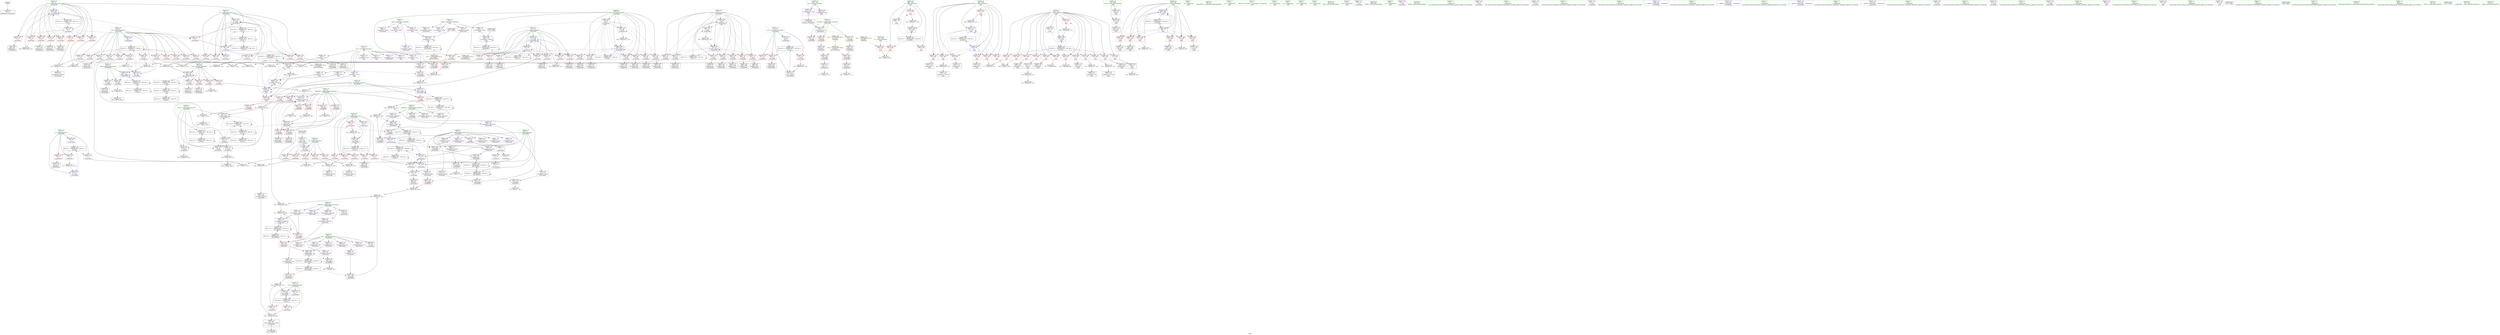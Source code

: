 digraph "SVFG" {
	label="SVFG";

	Node0x55f3f7211d60 [shape=record,color=grey,label="{NodeID: 0\nNullPtr}"];
	Node0x55f3f7211d60 -> Node0x55f3f7252570[style=solid];
	Node0x55f3f726afb0 [shape=record,color=black,label="{NodeID: 443\n183 = PHI(81, 181, )\n}"];
	Node0x55f3f72644d0 [shape=record,color=blue,label="{NodeID: 360\n56\<--321\nk\<--inc90\n_Z5solvePKc\n}"];
	Node0x55f3f72644d0 -> Node0x55f3f725e4f0[style=dashed];
	Node0x55f3f72644d0 -> Node0x55f3f725e5c0[style=dashed];
	Node0x55f3f72644d0 -> Node0x55f3f725e690[style=dashed];
	Node0x55f3f72644d0 -> Node0x55f3f725e760[style=dashed];
	Node0x55f3f72644d0 -> Node0x55f3f725e830[style=dashed];
	Node0x55f3f72644d0 -> Node0x55f3f725e900[style=dashed];
	Node0x55f3f72644d0 -> Node0x55f3f72644d0[style=dashed];
	Node0x55f3f72644d0 -> Node0x55f3f72960d0[style=dashed];
	Node0x55f3f7260160 [shape=record,color=red,label="{NodeID: 277\n381\<--70\n\<--j109\n_Z5solvePKc\n}"];
	Node0x55f3f7260160 -> Node0x55f3f7250970[style=solid];
	Node0x55f3f7253fa0 [shape=record,color=red,label="{NodeID: 194\n91\<--32\n\<--buf.addr\n_Z5solvePKc\n}"];
	Node0x55f3f7251190 [shape=record,color=black,label="{NodeID: 111\n30\<--461\n_Z5solvePKc_ret\<--sub167\n_Z5solvePKc\n|{<s0>14}}"];
	Node0x55f3f7251190:s0 -> Node0x55f3f72c94b0[style=solid,color=blue];
	Node0x55f3f724f4c0 [shape=record,color=green,label="{NodeID: 28\n8\<--9\npskip\<--pskip_field_insensitive\nGlob }"];
	Node0x55f3f724f4c0 -> Node0x55f3f7257450[style=solid];
	Node0x55f3f724f4c0 -> Node0x55f3f7257520[style=solid];
	Node0x55f3f724f4c0 -> Node0x55f3f72575f0[style=solid];
	Node0x55f3f724f4c0 -> Node0x55f3f72576c0[style=solid];
	Node0x55f3f72a65a0 [shape=record,color=yellow,style=double,label="{NodeID: 637\n62V_1 = ENCHI(MR_62V_0)\npts\{488 \}\nFun[main]}"];
	Node0x55f3f72a65a0 -> Node0x55f3f7262c70[style=dashed];
	Node0x55f3f726e1f0 [shape=record,color=grey,label="{NodeID: 471\n175 = Binary(173, 174, )\n}"];
	Node0x55f3f726e1f0 -> Node0x55f3f7263cb0[style=solid];
	Node0x55f3f7261820 [shape=record,color=red,label="{NodeID: 305\n503\<--481\n\<--i\nmain\n}"];
	Node0x55f3f7261820 -> Node0x55f3f725bf50[style=solid];
	Node0x55f3f7255660 [shape=record,color=red,label="{NodeID: 222\n430\<--44\n\<--it\n_Z5solvePKc\n}"];
	Node0x55f3f7255660 -> Node0x55f3f726baf0[style=solid];
	Node0x55f3f7257110 [shape=record,color=purple,label="{NodeID: 139\n199\<--6\narrayidx30\<--padd\n_Z5solvePKc\n}"];
	Node0x55f3f7251cc0 [shape=record,color=green,label="{NodeID: 56\n479\<--480\nretval\<--retval_field_insensitive\nmain\n}"];
	Node0x55f3f7251cc0 -> Node0x55f3f7261680[style=solid];
	Node0x55f3f7251cc0 -> Node0x55f3f7265030[style=solid];
	Node0x55f3f725d5d0 [shape=record,color=grey,label="{NodeID: 499\n555 = cmp(554, 498, )\n}"];
	Node0x55f3f7262ee0 [shape=record,color=red,label="{NodeID: 333\n617\<--489\n\<--t\nmain\n}"];
	Node0x55f3f7262ee0 -> Node0x55f3f726ef70[style=solid];
	Node0x55f3f725eb70 [shape=record,color=red,label="{NodeID: 250\n200\<--58\n\<--add\n_Z5solvePKc\n}"];
	Node0x55f3f725eb70 -> Node0x55f3f7252f60[style=solid];
	Node0x55f3f72587d0 [shape=record,color=purple,label="{NodeID: 167\n303\<--34\narrayidx79\<--prob\n_Z5solvePKc\n}"];
	Node0x55f3f72587d0 -> Node0x55f3f72610d0[style=solid];
	Node0x55f3f7253440 [shape=record,color=black,label="{NodeID: 84\n252\<--251\nconv54\<--\n_Z5solvePKc\n}"];
	Node0x55f3f7253440 -> Node0x55f3f7273500[style=solid];
	Node0x55f3f72309b0 [shape=record,color=green,label="{NodeID: 1\n10\<--1\n.str\<--dummyObj\nGlob }"];
	Node0x55f3f726b550 [shape=record,color=black,label="{NodeID: 444\n236 = PHI(81, 234, )\n}"];
	Node0x55f3f72645a0 [shape=record,color=blue,label="{NodeID: 361\n52\<--344\nj\<--inc100\n_Z5solvePKc\n}"];
	Node0x55f3f72645a0 -> Node0x55f3f725dcd0[style=dashed];
	Node0x55f3f72645a0 -> Node0x55f3f725dda0[style=dashed];
	Node0x55f3f72645a0 -> Node0x55f3f725de70[style=dashed];
	Node0x55f3f72645a0 -> Node0x55f3f725df40[style=dashed];
	Node0x55f3f72645a0 -> Node0x55f3f725e010[style=dashed];
	Node0x55f3f72645a0 -> Node0x55f3f725e0e0[style=dashed];
	Node0x55f3f72645a0 -> Node0x55f3f725e1b0[style=dashed];
	Node0x55f3f72645a0 -> Node0x55f3f72638a0[style=dashed];
	Node0x55f3f72645a0 -> Node0x55f3f72645a0[style=dashed];
	Node0x55f3f72645a0 -> Node0x55f3f729fbd0[style=dashed];
	Node0x55f3f7260230 [shape=record,color=red,label="{NodeID: 278\n388\<--70\n\<--j109\n_Z5solvePKc\n}"];
	Node0x55f3f7260230 -> Node0x55f3f7250b10[style=solid];
	Node0x55f3f7254070 [shape=record,color=red,label="{NodeID: 195\n105\<--32\n\<--buf.addr\n_Z5solvePKc\n}"];
	Node0x55f3f7254070 -> Node0x55f3f7253e00[style=solid];
	Node0x55f3f7251260 [shape=record,color=black,label="{NodeID: 112\n514\<--513\nidxprom\<--\nmain\n}"];
	Node0x55f3f724f5c0 [shape=record,color=green,label="{NodeID: 29\n28\<--29\n_Z5solvePKc\<--_Z5solvePKc_field_insensitive\n}"];
	Node0x55f3f7284bc0 [shape=record,color=black,label="{NodeID: 555\nMR_34V_3 = PHI(MR_34V_4, MR_34V_2, )\npts\{73 \}\n}"];
	Node0x55f3f7284bc0 -> Node0x55f3f7260570[style=dashed];
	Node0x55f3f7284bc0 -> Node0x55f3f7260640[style=dashed];
	Node0x55f3f7284bc0 -> Node0x55f3f7264e90[style=dashed];
	Node0x55f3f726e370 [shape=record,color=grey,label="{NodeID: 472\n559 = Binary(88, 558, )\n}"];
	Node0x55f3f72618f0 [shape=record,color=red,label="{NodeID: 306\n506\<--481\n\<--i\nmain\n}"];
	Node0x55f3f72618f0 -> Node0x55f3f725c9d0[style=solid];
	Node0x55f3f7255730 [shape=record,color=red,label="{NodeID: 223\n136\<--50\n\<--i7\n_Z5solvePKc\n}"];
	Node0x55f3f7255730 -> Node0x55f3f725ce50[style=solid];
	Node0x55f3f72571e0 [shape=record,color=purple,label="{NodeID: 140\n202\<--6\narrayidx32\<--padd\n_Z5solvePKc\n}"];
	Node0x55f3f72571e0 -> Node0x55f3f7260b20[style=solid];
	Node0x55f3f7251d90 [shape=record,color=green,label="{NodeID: 57\n481\<--482\ni\<--i_field_insensitive\nmain\n}"];
	Node0x55f3f7251d90 -> Node0x55f3f7261750[style=solid];
	Node0x55f3f7251d90 -> Node0x55f3f7261820[style=solid];
	Node0x55f3f7251d90 -> Node0x55f3f72618f0[style=solid];
	Node0x55f3f7251d90 -> Node0x55f3f72619c0[style=solid];
	Node0x55f3f7251d90 -> Node0x55f3f7261a90[style=solid];
	Node0x55f3f7251d90 -> Node0x55f3f7261b60[style=solid];
	Node0x55f3f7251d90 -> Node0x55f3f7261c30[style=solid];
	Node0x55f3f7251d90 -> Node0x55f3f7261d00[style=solid];
	Node0x55f3f7251d90 -> Node0x55f3f7261dd0[style=solid];
	Node0x55f3f7251d90 -> Node0x55f3f7261ea0[style=solid];
	Node0x55f3f7251d90 -> Node0x55f3f7261f70[style=solid];
	Node0x55f3f7251d90 -> Node0x55f3f7262040[style=solid];
	Node0x55f3f7251d90 -> Node0x55f3f7262110[style=solid];
	Node0x55f3f7251d90 -> Node0x55f3f7265100[style=solid];
	Node0x55f3f7251d90 -> Node0x55f3f7259c20[style=solid];
	Node0x55f3f725d750 [shape=record,color=grey,label="{NodeID: 500\n181 = cmp(180, 98, )\n}"];
	Node0x55f3f725d750 -> Node0x55f3f726afb0[style=solid];
	Node0x55f3f7262fb0 [shape=record,color=red,label="{NodeID: 334\n529\<--528\n\<--arrayidx12\nmain\n}"];
	Node0x55f3f7262fb0 -> Node0x55f3f726dd70[style=solid];
	Node0x55f3f725ec40 [shape=record,color=red,label="{NodeID: 251\n219\<--58\n\<--add\n_Z5solvePKc\n}"];
	Node0x55f3f725ec40 -> Node0x55f3f72532a0[style=solid];
	Node0x55f3f72588a0 [shape=record,color=purple,label="{NodeID: 168\n373\<--34\narrayidx118\<--prob\n_Z5solvePKc\n}"];
	Node0x55f3f7253510 [shape=record,color=black,label="{NodeID: 85\n273\<--272\nidxprom62\<--\n_Z5solvePKc\n}"];
	Node0x55f3f723e680 [shape=record,color=green,label="{NodeID: 2\n12\<--1\n.str.1\<--dummyObj\nGlob }"];
	Node0x55f3f726baf0 [shape=record,color=grey,label="{NodeID: 445\n431 = Binary(430, 116, )\n}"];
	Node0x55f3f726baf0 -> Node0x55f3f7264c20[style=solid];
	Node0x55f3f7264670 [shape=record,color=blue,label="{NodeID: 362\n50\<--349\ni7\<--inc103\n_Z5solvePKc\n}"];
	Node0x55f3f7264670 -> Node0x55f3f7255730[style=dashed];
	Node0x55f3f7264670 -> Node0x55f3f7255800[style=dashed];
	Node0x55f3f7264670 -> Node0x55f3f72558d0[style=dashed];
	Node0x55f3f7264670 -> Node0x55f3f72559a0[style=dashed];
	Node0x55f3f7264670 -> Node0x55f3f7255a70[style=dashed];
	Node0x55f3f7264670 -> Node0x55f3f7255b40[style=dashed];
	Node0x55f3f7264670 -> Node0x55f3f7255c10[style=dashed];
	Node0x55f3f7264670 -> Node0x55f3f7255ce0[style=dashed];
	Node0x55f3f7264670 -> Node0x55f3f725dc40[style=dashed];
	Node0x55f3f7264670 -> Node0x55f3f7264670[style=dashed];
	Node0x55f3f7264670 -> Node0x55f3f729f6d0[style=dashed];
	Node0x55f3f7260300 [shape=record,color=red,label="{NodeID: 279\n395\<--70\n\<--j109\n_Z5solvePKc\n}"];
	Node0x55f3f7260300 -> Node0x55f3f7250cb0[style=solid];
	Node0x55f3f7254140 [shape=record,color=red,label="{NodeID: 196\n247\<--32\n\<--buf.addr\n_Z5solvePKc\n}"];
	Node0x55f3f7254140 -> Node0x55f3f7253ed0[style=solid];
	Node0x55f3f7251330 [shape=record,color=black,label="{NodeID: 113\n517\<--516\nidxprom6\<--\nmain\n}"];
	Node0x55f3f724f6c0 [shape=record,color=green,label="{NodeID: 30\n32\<--33\nbuf.addr\<--buf.addr_field_insensitive\n_Z5solvePKc\n}"];
	Node0x55f3f724f6c0 -> Node0x55f3f7253fa0[style=solid];
	Node0x55f3f724f6c0 -> Node0x55f3f7254070[style=solid];
	Node0x55f3f724f6c0 -> Node0x55f3f7254140[style=solid];
	Node0x55f3f724f6c0 -> Node0x55f3f7263150[style=solid];
	Node0x55f3f72a6760 [shape=record,color=yellow,style=double,label="{NodeID: 639\n38V_1 = ENCHI(MR_38V_0)\npts\{492 \}\nFun[main]|{<s0>14}}"];
	Node0x55f3f72a6760:s0 -> Node0x55f3f72a5bd0[style=dashed,color=red];
	Node0x55f3f72850c0 [shape=record,color=black,label="{NodeID: 556\nMR_36V_3 = PHI(MR_36V_4, MR_36V_2, )\npts\{75 \}\n}"];
	Node0x55f3f72850c0 -> Node0x55f3f7260710[style=dashed];
	Node0x55f3f72850c0 -> Node0x55f3f72607e0[style=dashed];
	Node0x55f3f72850c0 -> Node0x55f3f72608b0[style=dashed];
	Node0x55f3f72850c0 -> Node0x55f3f7264f60[style=dashed];
	Node0x55f3f726e4f0 [shape=record,color=grey,label="{NodeID: 473\n588 = Binary(587, 116, )\n}"];
	Node0x55f3f726e4f0 -> Node0x55f3f7265780[style=solid];
	Node0x55f3f72619c0 [shape=record,color=red,label="{NodeID: 307\n509\<--481\n\<--i\nmain\n}"];
	Node0x55f3f72619c0 -> Node0x55f3f725c6d0[style=solid];
	Node0x55f3f7255800 [shape=record,color=red,label="{NodeID: 224\n146\<--50\n\<--i7\n_Z5solvePKc\n}"];
	Node0x55f3f7255800 -> Node0x55f3f7252cf0[style=solid];
	Node0x55f3f72572b0 [shape=record,color=purple,label="{NodeID: 141\n567\<--6\narrayidx28\<--padd\nmain\n}"];
	Node0x55f3f7251e60 [shape=record,color=green,label="{NodeID: 58\n483\<--484\nj\<--j_field_insensitive\nmain\n}"];
	Node0x55f3f7251e60 -> Node0x55f3f72621e0[style=solid];
	Node0x55f3f7251e60 -> Node0x55f3f72622b0[style=solid];
	Node0x55f3f7251e60 -> Node0x55f3f7262380[style=solid];
	Node0x55f3f7251e60 -> Node0x55f3f7262450[style=solid];
	Node0x55f3f7251e60 -> Node0x55f3f7262520[style=solid];
	Node0x55f3f7251e60 -> Node0x55f3f72625f0[style=solid];
	Node0x55f3f7251e60 -> Node0x55f3f72626c0[style=solid];
	Node0x55f3f7251e60 -> Node0x55f3f72651d0[style=solid];
	Node0x55f3f7251e60 -> Node0x55f3f7265440[style=solid];
	Node0x55f3f725d8d0 [shape=record,color=grey,label="{NodeID: 501\n399 = cmp(398, 154, )\n}"];
	Node0x55f3f7263080 [shape=record,color=red,label="{NodeID: 335\n537\<--536\n\<--arrayidx17\nmain\n}"];
	Node0x55f3f7263080 -> Node0x55f3f726dd70[style=solid];
	Node0x55f3f725ed10 [shape=record,color=red,label="{NodeID: 252\n180\<--60\n\<--skip\n_Z5solvePKc\n}"];
	Node0x55f3f725ed10 -> Node0x55f3f725d750[style=solid];
	Node0x55f3f7258970 [shape=record,color=purple,label="{NodeID: 169\n376\<--34\narrayidx120\<--prob\n_Z5solvePKc\n}"];
	Node0x55f3f7258970 -> Node0x55f3f72648e0[style=solid];
	Node0x55f3f72535e0 [shape=record,color=black,label="{NodeID: 86\n276\<--275\nidxprom64\<--\n_Z5solvePKc\n}"];
	Node0x55f3f7240bf0 [shape=record,color=green,label="{NodeID: 3\n14\<--1\n__PRETTY_FUNCTION__._Z5solvePKc\<--dummyObj\nGlob }"];
	Node0x55f3f726bc70 [shape=record,color=grey,label="{NodeID: 446\n223 = Binary(213, 222, )\n}"];
	Node0x55f3f726bc70 -> Node0x55f3f7263d80[style=solid];
	Node0x55f3f7264740 [shape=record,color=blue,label="{NodeID: 363\n68\<--98\ni105\<--\n_Z5solvePKc\n}"];
	Node0x55f3f7264740 -> Node0x55f3f725f870[style=dashed];
	Node0x55f3f7264740 -> Node0x55f3f725f940[style=dashed];
	Node0x55f3f7264740 -> Node0x55f3f725fa10[style=dashed];
	Node0x55f3f7264740 -> Node0x55f3f725fae0[style=dashed];
	Node0x55f3f7264740 -> Node0x55f3f725fbb0[style=dashed];
	Node0x55f3f7264740 -> Node0x55f3f725fc80[style=dashed];
	Node0x55f3f7264740 -> Node0x55f3f725fd50[style=dashed];
	Node0x55f3f7264740 -> Node0x55f3f725fe20[style=dashed];
	Node0x55f3f7264740 -> Node0x55f3f7264b50[style=dashed];
	Node0x55f3f7264740 -> Node0x55f3f72a23d0[style=dashed];
	Node0x55f3f72603d0 [shape=record,color=red,label="{NodeID: 280\n404\<--70\n\<--j109\n_Z5solvePKc\n}"];
	Node0x55f3f72603d0 -> Node0x55f3f7250e50[style=solid];
	Node0x55f3f7254210 [shape=record,color=red,label="{NodeID: 197\n102\<--38\n\<--N\n_Z5solvePKc\n}"];
	Node0x55f3f7254210 -> Node0x55f3f725cb50[style=solid];
	Node0x55f3f7251400 [shape=record,color=black,label="{NodeID: 114\n523\<--522\nidxprom8\<--sub\nmain\n}"];
	Node0x55f3f724f790 [shape=record,color=green,label="{NodeID: 31\n34\<--35\nprob\<--prob_field_insensitive\n_Z5solvePKc\n}"];
	Node0x55f3f724f790 -> Node0x55f3f7252670[style=solid];
	Node0x55f3f724f790 -> Node0x55f3f72583c0[style=solid];
	Node0x55f3f724f790 -> Node0x55f3f7258490[style=solid];
	Node0x55f3f724f790 -> Node0x55f3f7258560[style=solid];
	Node0x55f3f724f790 -> Node0x55f3f7258630[style=solid];
	Node0x55f3f724f790 -> Node0x55f3f7258700[style=solid];
	Node0x55f3f724f790 -> Node0x55f3f72587d0[style=solid];
	Node0x55f3f724f790 -> Node0x55f3f72588a0[style=solid];
	Node0x55f3f724f790 -> Node0x55f3f7258970[style=solid];
	Node0x55f3f724f790 -> Node0x55f3f7258a40[style=solid];
	Node0x55f3f724f790 -> Node0x55f3f7258b10[style=solid];
	Node0x55f3f72851b0 [shape=record,color=black,label="{NodeID: 557\nMR_6V_3 = PHI(MR_6V_5, MR_6V_2, )\npts\{41 \}\n}"];
	Node0x55f3f72851b0 -> Node0x55f3f7254620[style=dashed];
	Node0x55f3f72851b0 -> Node0x55f3f72546f0[style=dashed];
	Node0x55f3f72851b0 -> Node0x55f3f72547c0[style=dashed];
	Node0x55f3f72851b0 -> Node0x55f3f7254890[style=dashed];
	Node0x55f3f72851b0 -> Node0x55f3f7254960[style=dashed];
	Node0x55f3f72851b0 -> Node0x55f3f7254a30[style=dashed];
	Node0x55f3f72851b0 -> Node0x55f3f7254b00[style=dashed];
	Node0x55f3f72851b0 -> Node0x55f3f7254bd0[style=dashed];
	Node0x55f3f72851b0 -> Node0x55f3f7254ca0[style=dashed];
	Node0x55f3f72851b0 -> Node0x55f3f7254d70[style=dashed];
	Node0x55f3f72851b0 -> Node0x55f3f7254e40[style=dashed];
	Node0x55f3f72851b0 -> Node0x55f3f7254f10[style=dashed];
	Node0x55f3f72851b0 -> Node0x55f3f7263560[style=dashed];
	Node0x55f3f72851b0 -> Node0x55f3f72851b0[style=dashed];
	Node0x55f3f726e670 [shape=record,color=grey,label="{NodeID: 474\n171 = Binary(169, 170, )\n}"];
	Node0x55f3f726e670 -> Node0x55f3f7263be0[style=solid];
	Node0x55f3f7261a90 [shape=record,color=red,label="{NodeID: 308\n513\<--481\n\<--i\nmain\n}"];
	Node0x55f3f7261a90 -> Node0x55f3f7251260[style=solid];
	Node0x55f3f72558d0 [shape=record,color=red,label="{NodeID: 225\n158\<--50\n\<--i7\n_Z5solvePKc\n}"];
	Node0x55f3f72558d0 -> Node0x55f3f7263a40[style=solid];
	Node0x55f3f7257380 [shape=record,color=purple,label="{NodeID: 142\n570\<--6\narrayidx30\<--padd\nmain\n}"];
	Node0x55f3f7257380 -> Node0x55f3f72655e0[style=solid];
	Node0x55f3f7251f30 [shape=record,color=green,label="{NodeID: 59\n485\<--486\nj22\<--j22_field_insensitive\nmain\n}"];
	Node0x55f3f7251f30 -> Node0x55f3f7262790[style=solid];
	Node0x55f3f7251f30 -> Node0x55f3f7262860[style=solid];
	Node0x55f3f7251f30 -> Node0x55f3f7262930[style=solid];
	Node0x55f3f7251f30 -> Node0x55f3f7262a00[style=solid];
	Node0x55f3f7251f30 -> Node0x55f3f7262ad0[style=solid];
	Node0x55f3f7251f30 -> Node0x55f3f7262ba0[style=solid];
	Node0x55f3f7251f30 -> Node0x55f3f7265510[style=solid];
	Node0x55f3f7251f30 -> Node0x55f3f7265780[style=solid];
	Node0x55f3f725da50 [shape=record,color=grey,label="{NodeID: 502\n604 = cmp(602, 603, )\n}"];
	Node0x55f3f7263150 [shape=record,color=blue,label="{NodeID: 336\n32\<--31\nbuf.addr\<--buf\n_Z5solvePKc\n}"];
	Node0x55f3f7263150 -> Node0x55f3f7253fa0[style=dashed];
	Node0x55f3f7263150 -> Node0x55f3f7254070[style=dashed];
	Node0x55f3f7263150 -> Node0x55f3f7254140[style=dashed];
	Node0x55f3f725ede0 [shape=record,color=red,label="{NodeID: 253\n209\<--60\n\<--skip\n_Z5solvePKc\n}"];
	Node0x55f3f725ede0 -> Node0x55f3f7253100[style=solid];
	Node0x55f3f7258a40 [shape=record,color=purple,label="{NodeID: 170\n403\<--34\narrayidx136\<--prob\n_Z5solvePKc\n}"];
	Node0x55f3f72536b0 [shape=record,color=black,label="{NodeID: 87\n282\<--281\nidxprom67\<--\n_Z5solvePKc\n}"];
	Node0x55f3f7218140 [shape=record,color=green,label="{NodeID: 4\n16\<--1\n.str.2\<--dummyObj\nGlob }"];
	Node0x55f3f726bdf0 [shape=record,color=grey,label="{NodeID: 447\n227 = Binary(226, 225, )\n}"];
	Node0x55f3f726bdf0 -> Node0x55f3f7263e50[style=solid];
	Node0x55f3f7264810 [shape=record,color=blue,label="{NodeID: 364\n70\<--98\nj109\<--\n_Z5solvePKc\n}"];
	Node0x55f3f7264810 -> Node0x55f3f725fef0[style=dashed];
	Node0x55f3f7264810 -> Node0x55f3f725ffc0[style=dashed];
	Node0x55f3f7264810 -> Node0x55f3f7260090[style=dashed];
	Node0x55f3f7264810 -> Node0x55f3f7260160[style=dashed];
	Node0x55f3f7264810 -> Node0x55f3f7260230[style=dashed];
	Node0x55f3f7264810 -> Node0x55f3f7260300[style=dashed];
	Node0x55f3f7264810 -> Node0x55f3f72603d0[style=dashed];
	Node0x55f3f7264810 -> Node0x55f3f72604a0[style=dashed];
	Node0x55f3f7264810 -> Node0x55f3f7264810[style=dashed];
	Node0x55f3f7264810 -> Node0x55f3f7264a80[style=dashed];
	Node0x55f3f7264810 -> Node0x55f3f72a28d0[style=dashed];
	Node0x55f3f72604a0 [shape=record,color=red,label="{NodeID: 281\n420\<--70\n\<--j109\n_Z5solvePKc\n}"];
	Node0x55f3f72604a0 -> Node0x55f3f726c6f0[style=solid];
	Node0x55f3f72542e0 [shape=record,color=red,label="{NodeID: 198\n127\<--38\n\<--N\n_Z5solvePKc\n}"];
	Node0x55f3f72542e0 -> Node0x55f3f725ccd0[style=solid];
	Node0x55f3f72514d0 [shape=record,color=black,label="{NodeID: 115\n527\<--526\nidxprom11\<--sub10\nmain\n}"];
	Node0x55f3f724f860 [shape=record,color=green,label="{NodeID: 32\n36\<--37\ncost\<--cost_field_insensitive\n_Z5solvePKc\n}"];
	Node0x55f3f724f860 -> Node0x55f3f7252740[style=solid];
	Node0x55f3f724f860 -> Node0x55f3f7258be0[style=solid];
	Node0x55f3f724f860 -> Node0x55f3f7258cb0[style=solid];
	Node0x55f3f724f860 -> Node0x55f3f7258d80[style=solid];
	Node0x55f3f724f860 -> Node0x55f3f7258e50[style=solid];
	Node0x55f3f724f860 -> Node0x55f3f7258f20[style=solid];
	Node0x55f3f724f860 -> Node0x55f3f7258ff0[style=solid];
	Node0x55f3f724f860 -> Node0x55f3f72590c0[style=solid];
	Node0x55f3f724f860 -> Node0x55f3f7259190[style=solid];
	Node0x55f3f72852a0 [shape=record,color=black,label="{NodeID: 558\nMR_8V_3 = PHI(MR_8V_4, MR_8V_2, )\npts\{43 \}\n}"];
	Node0x55f3f72852a0 -> Node0x55f3f7254fe0[style=dashed];
	Node0x55f3f72852a0 -> Node0x55f3f72550b0[style=dashed];
	Node0x55f3f72852a0 -> Node0x55f3f7255180[style=dashed];
	Node0x55f3f72852a0 -> Node0x55f3f7263630[style=dashed];
	Node0x55f3f726e7f0 [shape=record,color=grey,label="{NodeID: 475\n593 = Binary(592, 116, )\n}"];
	Node0x55f3f726e7f0 -> Node0x55f3f7259c20[style=solid];
	Node0x55f3f7261b60 [shape=record,color=red,label="{NodeID: 309\n521\<--481\n\<--i\nmain\n}"];
	Node0x55f3f7261b60 -> Node0x55f3f726d2f0[style=solid];
	Node0x55f3f72559a0 [shape=record,color=red,label="{NodeID: 226\n166\<--50\n\<--i7\n_Z5solvePKc\n}"];
	Node0x55f3f72559a0 -> Node0x55f3f726ec70[style=solid];
	Node0x55f3f7257450 [shape=record,color=purple,label="{NodeID: 143\n208\<--8\narrayidx35\<--pskip\n_Z5solvePKc\n}"];
	Node0x55f3f7252000 [shape=record,color=green,label="{NodeID: 60\n487\<--488\nT\<--T_field_insensitive\nmain\n}"];
	Node0x55f3f7252000 -> Node0x55f3f7262c70[style=solid];
	Node0x55f3f7273240 [shape=record,color=grey,label="{NodeID: 503\n111 = cmp(110, 112, )\n}"];
	Node0x55f3f7263220 [shape=record,color=blue,label="{NodeID: 337\n86\<--88\n\<--\n_Z5solvePKc\n}"];
	Node0x55f3f7263220 -> Node0x55f3f72a2dd0[style=dashed];
	Node0x55f3f725eeb0 [shape=record,color=red,label="{NodeID: 254\n229\<--62\n\<--unplaced\n_Z5solvePKc\n}"];
	Node0x55f3f725eeb0 -> Node0x55f3f7273980[style=solid];
	Node0x55f3f7258b10 [shape=record,color=purple,label="{NodeID: 171\n406\<--34\narrayidx138\<--prob\n_Z5solvePKc\n}"];
	Node0x55f3f7258b10 -> Node0x55f3f72614e0[style=solid];
	Node0x55f3f7253780 [shape=record,color=black,label="{NodeID: 88\n285\<--284\nidxprom69\<--\n_Z5solvePKc\n}"];
	Node0x55f3f7216b80 [shape=record,color=green,label="{NodeID: 5\n18\<--1\n.str.3\<--dummyObj\nGlob }"];
	Node0x55f3f728b8c0 [shape=record,color=black,label="{NodeID: 531\nMR_22V_4 = PHI(MR_22V_5, MR_22V_3, )\npts\{61 \}\n}"];
	Node0x55f3f728b8c0 -> Node0x55f3f7263be0[style=dashed];
	Node0x55f3f728b8c0 -> Node0x55f3f728b8c0[style=dashed];
	Node0x55f3f728b8c0 -> Node0x55f3f72a0fd0[style=dashed];
	Node0x55f3f726bf70 [shape=record,color=grey,label="{NodeID: 448\n280 = Binary(278, 279, )\n}"];
	Node0x55f3f726bf70 -> Node0x55f3f726c3f0[style=solid];
	Node0x55f3f72648e0 [shape=record,color=blue,label="{NodeID: 365\n376\<--370\narrayidx120\<--\n_Z5solvePKc\n}"];
	Node0x55f3f72648e0 -> Node0x55f3f72614e0[style=dashed];
	Node0x55f3f72648e0 -> Node0x55f3f72926c0[style=dashed];
	Node0x55f3f7260570 [shape=record,color=red,label="{NodeID: 282\n448\<--72\n\<--ret\n_Z5solvePKc\n}"];
	Node0x55f3f7260570 -> Node0x55f3f726ccf0[style=solid];
	Node0x55f3f72543b0 [shape=record,color=red,label="{NodeID: 199\n195\<--38\n\<--N\n_Z5solvePKc\n}"];
	Node0x55f3f72543b0 -> Node0x55f3f726dbf0[style=solid];
	Node0x55f3f7255e60 [shape=record,color=black,label="{NodeID: 116\n532\<--531\nidxprom14\<--sub13\nmain\n}"];
	Node0x55f3f724f930 [shape=record,color=green,label="{NodeID: 33\n38\<--39\nN\<--N_field_insensitive\n_Z5solvePKc\n}"];
	Node0x55f3f724f930 -> Node0x55f3f7254210[style=solid];
	Node0x55f3f724f930 -> Node0x55f3f72542e0[style=solid];
	Node0x55f3f724f930 -> Node0x55f3f72543b0[style=solid];
	Node0x55f3f724f930 -> Node0x55f3f7254480[style=solid];
	Node0x55f3f724f930 -> Node0x55f3f7254550[style=solid];
	Node0x55f3f724f930 -> Node0x55f3f72632f0[style=solid];
	Node0x55f3f726e970 [shape=record,color=grey,label="{NodeID: 476\n115 = Binary(114, 116, )\n}"];
	Node0x55f3f726e970 -> Node0x55f3f7263560[style=solid];
	Node0x55f3f7261c30 [shape=record,color=red,label="{NodeID: 310\n530\<--481\n\<--i\nmain\n}"];
	Node0x55f3f7261c30 -> Node0x55f3f726cb70[style=solid];
	Node0x55f3f7255a70 [shape=record,color=red,label="{NodeID: 227\n215\<--50\n\<--i7\n_Z5solvePKc\n}"];
	Node0x55f3f7255a70 -> Node0x55f3f726c270[style=solid];
	Node0x55f3f7257520 [shape=record,color=purple,label="{NodeID: 144\n211\<--8\narrayidx37\<--pskip\n_Z5solvePKc\n}"];
	Node0x55f3f7257520 -> Node0x55f3f7260bf0[style=solid];
	Node0x55f3f72520d0 [shape=record,color=green,label="{NodeID: 61\n489\<--490\nt\<--t_field_insensitive\nmain\n}"];
	Node0x55f3f72520d0 -> Node0x55f3f7262d40[style=solid];
	Node0x55f3f72520d0 -> Node0x55f3f7262e10[style=solid];
	Node0x55f3f72520d0 -> Node0x55f3f7262ee0[style=solid];
	Node0x55f3f72520d0 -> Node0x55f3f7259cf0[style=solid];
	Node0x55f3f72520d0 -> Node0x55f3f7259dc0[style=solid];
	Node0x55f3f7273380 [shape=record,color=grey,label="{NodeID: 504\n362 = cmp(360, 361, )\n}"];
	Node0x55f3f72632f0 [shape=record,color=blue,label="{NodeID: 338\n38\<--95\nN\<--conv\n_Z5solvePKc\n}"];
	Node0x55f3f72632f0 -> Node0x55f3f7254210[style=dashed];
	Node0x55f3f72632f0 -> Node0x55f3f72542e0[style=dashed];
	Node0x55f3f72632f0 -> Node0x55f3f72543b0[style=dashed];
	Node0x55f3f72632f0 -> Node0x55f3f7254480[style=dashed];
	Node0x55f3f72632f0 -> Node0x55f3f7254550[style=dashed];
	Node0x55f3f725ef80 [shape=record,color=red,label="{NodeID: 255\n232\<--62\n\<--unplaced\n_Z5solvePKc\n}"];
	Node0x55f3f725ef80 -> Node0x55f3f7273b00[style=solid];
	Node0x55f3f7258be0 [shape=record,color=purple,label="{NodeID: 172\n293\<--36\narrayidx73\<--cost\n_Z5solvePKc\n}"];
	Node0x55f3f7253850 [shape=record,color=black,label="{NodeID: 89\n292\<--291\nidxprom72\<--\n_Z5solvePKc\n}"];
	Node0x55f3f72117b0 [shape=record,color=green,label="{NodeID: 6\n20\<--1\n.str.4\<--dummyObj\nGlob }"];
	Node0x55f3f728bdc0 [shape=record,color=black,label="{NodeID: 532\nMR_24V_4 = PHI(MR_24V_5, MR_24V_3, )\npts\{63 \}\n}"];
	Node0x55f3f728bdc0 -> Node0x55f3f7263cb0[style=dashed];
	Node0x55f3f728bdc0 -> Node0x55f3f728bdc0[style=dashed];
	Node0x55f3f728bdc0 -> Node0x55f3f72a14d0[style=dashed];
	Node0x55f3f726c0f0 [shape=record,color=grey,label="{NodeID: 449\n213 = Binary(203, 212, )\n}"];
	Node0x55f3f726c0f0 -> Node0x55f3f726bc70[style=solid];
	Node0x55f3f72649b0 [shape=record,color=blue,label="{NodeID: 366\n390\<--384\narrayidx128\<--\n_Z5solvePKc\n}"];
	Node0x55f3f72649b0 -> Node0x55f3f7261410[style=dashed];
	Node0x55f3f72649b0 -> Node0x55f3f72649b0[style=dashed];
	Node0x55f3f72649b0 -> Node0x55f3f729ecd0[style=dashed];
	Node0x55f3f7260640 [shape=record,color=red,label="{NodeID: 283\n460\<--72\n\<--ret\n_Z5solvePKc\n}"];
	Node0x55f3f7260640 -> Node0x55f3f726c870[style=solid];
	Node0x55f3f7254480 [shape=record,color=red,label="{NodeID: 200\n204\<--38\n\<--N\n_Z5solvePKc\n}"];
	Node0x55f3f7254480 -> Node0x55f3f726def0[style=solid];
	Node0x55f3f7255f30 [shape=record,color=black,label="{NodeID: 117\n535\<--534\nidxprom16\<--\nmain\n}"];
	Node0x55f3f724fa00 [shape=record,color=green,label="{NodeID: 34\n40\<--41\nM\<--M_field_insensitive\n_Z5solvePKc\n}"];
	Node0x55f3f724fa00 -> Node0x55f3f7254620[style=solid];
	Node0x55f3f724fa00 -> Node0x55f3f72546f0[style=solid];
	Node0x55f3f724fa00 -> Node0x55f3f72547c0[style=solid];
	Node0x55f3f724fa00 -> Node0x55f3f7254890[style=solid];
	Node0x55f3f724fa00 -> Node0x55f3f7254960[style=solid];
	Node0x55f3f724fa00 -> Node0x55f3f7254a30[style=solid];
	Node0x55f3f724fa00 -> Node0x55f3f7254b00[style=solid];
	Node0x55f3f724fa00 -> Node0x55f3f7254bd0[style=solid];
	Node0x55f3f724fa00 -> Node0x55f3f7254ca0[style=solid];
	Node0x55f3f724fa00 -> Node0x55f3f7254d70[style=solid];
	Node0x55f3f724fa00 -> Node0x55f3f7254e40[style=solid];
	Node0x55f3f724fa00 -> Node0x55f3f7254f10[style=solid];
	Node0x55f3f724fa00 -> Node0x55f3f72633c0[style=solid];
	Node0x55f3f724fa00 -> Node0x55f3f7263560[style=solid];
	Node0x55f3f726eaf0 [shape=record,color=grey,label="{NodeID: 477\n121 = Binary(120, 116, )\n}"];
	Node0x55f3f726eaf0 -> Node0x55f3f7263630[style=solid];
	Node0x55f3f7261d00 [shape=record,color=red,label="{NodeID: 311\n539\<--481\n\<--i\nmain\n}"];
	Node0x55f3f7261d00 -> Node0x55f3f7256000[style=solid];
	Node0x55f3f7255b40 [shape=record,color=red,label="{NodeID: 228\n272\<--50\n\<--i7\n_Z5solvePKc\n}"];
	Node0x55f3f7255b40 -> Node0x55f3f7253510[style=solid];
	Node0x55f3f72575f0 [shape=record,color=purple,label="{NodeID: 145\n581\<--8\narrayidx37\<--pskip\nmain\n}"];
	Node0x55f3f72521a0 [shape=record,color=green,label="{NodeID: 62\n491\<--492\nbuf\<--buf_field_insensitive\nmain\n}"];
	Node0x55f3f72521a0 -> Node0x55f3f7259a80[style=solid];
	Node0x55f3f72521a0 -> Node0x55f3f7259b50[style=solid];
	Node0x55f3f7273500 [shape=record,color=grey,label="{NodeID: 505\n253 = cmp(252, 112, )\n}"];
	Node0x55f3f72633c0 [shape=record,color=blue,label="{NodeID: 339\n40\<--98\nM\<--\n_Z5solvePKc\n}"];
	Node0x55f3f72633c0 -> Node0x55f3f72851b0[style=dashed];
	Node0x55f3f725f050 [shape=record,color=red,label="{NodeID: 256\n255\<--62\n\<--unplaced\n_Z5solvePKc\n}"];
	Node0x55f3f725f050 -> Node0x55f3f7273800[style=solid];
	Node0x55f3f7258cb0 [shape=record,color=purple,label="{NodeID: 173\n296\<--36\narrayidx75\<--cost\n_Z5solvePKc\n}"];
	Node0x55f3f7258cb0 -> Node0x55f3f7261000[style=solid];
	Node0x55f3f7253920 [shape=record,color=black,label="{NodeID: 90\n295\<--294\nidxprom74\<--\n_Z5solvePKc\n}"];
	Node0x55f3f72115f0 [shape=record,color=green,label="{NodeID: 7\n22\<--1\n.str.5\<--dummyObj\nGlob }"];
	Node0x55f3f728c2c0 [shape=record,color=black,label="{NodeID: 533\nMR_26V_4 = PHI(MR_26V_5, MR_26V_3, )\npts\{65 \}\n}"];
	Node0x55f3f728c2c0 -> Node0x55f3f7263d80[style=dashed];
	Node0x55f3f728c2c0 -> Node0x55f3f728c2c0[style=dashed];
	Node0x55f3f728c2c0 -> Node0x55f3f72a19d0[style=dashed];
	Node0x55f3f726c270 [shape=record,color=grey,label="{NodeID: 450\n216 = Binary(214, 215, )\n}"];
	Node0x55f3f726c270 -> Node0x55f3f72531d0[style=solid];
	Node0x55f3f7264a80 [shape=record,color=blue,label="{NodeID: 367\n70\<--421\nj109\<--inc145\n_Z5solvePKc\n}"];
	Node0x55f3f7264a80 -> Node0x55f3f725fef0[style=dashed];
	Node0x55f3f7264a80 -> Node0x55f3f725ffc0[style=dashed];
	Node0x55f3f7264a80 -> Node0x55f3f7260090[style=dashed];
	Node0x55f3f7264a80 -> Node0x55f3f7260160[style=dashed];
	Node0x55f3f7264a80 -> Node0x55f3f7260230[style=dashed];
	Node0x55f3f7264a80 -> Node0x55f3f7260300[style=dashed];
	Node0x55f3f7264a80 -> Node0x55f3f72603d0[style=dashed];
	Node0x55f3f7264a80 -> Node0x55f3f72604a0[style=dashed];
	Node0x55f3f7264a80 -> Node0x55f3f7264810[style=dashed];
	Node0x55f3f7264a80 -> Node0x55f3f7264a80[style=dashed];
	Node0x55f3f7264a80 -> Node0x55f3f72a28d0[style=dashed];
	Node0x55f3f7260710 [shape=record,color=red,label="{NodeID: 284\n437\<--74\n\<--i153\n_Z5solvePKc\n}"];
	Node0x55f3f7260710 -> Node0x55f3f725c3d0[style=solid];
	Node0x55f3f7254550 [shape=record,color=red,label="{NodeID: 201\n457\<--38\n\<--N\n_Z5solvePKc\n}"];
	Node0x55f3f7254550 -> Node0x55f3f726d770[style=solid];
	Node0x55f3f7256000 [shape=record,color=black,label="{NodeID: 118\n540\<--539\nidxprom18\<--\nmain\n}"];
	Node0x55f3f724fad0 [shape=record,color=green,label="{NodeID: 35\n42\<--43\ni\<--i_field_insensitive\n_Z5solvePKc\n}"];
	Node0x55f3f724fad0 -> Node0x55f3f7254fe0[style=solid];
	Node0x55f3f724fad0 -> Node0x55f3f72550b0[style=solid];
	Node0x55f3f724fad0 -> Node0x55f3f7255180[style=solid];
	Node0x55f3f724fad0 -> Node0x55f3f7263490[style=solid];
	Node0x55f3f724fad0 -> Node0x55f3f7263630[style=solid];
	Node0x55f3f72956d0 [shape=record,color=black,label="{NodeID: 561\nMR_64V_3 = PHI(MR_64V_4, MR_64V_2, )\npts\{490 \}\n}"];
	Node0x55f3f72956d0 -> Node0x55f3f7262d40[style=dashed];
	Node0x55f3f72956d0 -> Node0x55f3f7262e10[style=dashed];
	Node0x55f3f72956d0 -> Node0x55f3f7262ee0[style=dashed];
	Node0x55f3f72956d0 -> Node0x55f3f7259dc0[style=dashed];
	Node0x55f3f726ec70 [shape=record,color=grey,label="{NodeID: 478\n167 = Binary(165, 166, )\n}"];
	Node0x55f3f726ec70 -> Node0x55f3f7263b10[style=solid];
	Node0x55f3f7261dd0 [shape=record,color=red,label="{NodeID: 312\n557\<--481\n\<--i\nmain\n}"];
	Node0x55f3f7261dd0 -> Node0x55f3f72561a0[style=solid];
	Node0x55f3f7255c10 [shape=record,color=red,label="{NodeID: 229\n291\<--50\n\<--i7\n_Z5solvePKc\n}"];
	Node0x55f3f7255c10 -> Node0x55f3f7253850[style=solid];
	Node0x55f3f72576c0 [shape=record,color=purple,label="{NodeID: 146\n584\<--8\narrayidx39\<--pskip\nmain\n}"];
	Node0x55f3f72576c0 -> Node0x55f3f72656b0[style=solid];
	Node0x55f3f7252270 [shape=record,color=green,label="{NodeID: 63\n563\<--564\npow\<--pow_field_insensitive\n}"];
	Node0x55f3f7273680 [shape=record,color=grey,label="{NodeID: 506\n153 = cmp(152, 154, )\n}"];
	Node0x55f3f7263490 [shape=record,color=blue,label="{NodeID: 340\n42\<--98\ni\<--\n_Z5solvePKc\n}"];
	Node0x55f3f7263490 -> Node0x55f3f72852a0[style=dashed];
	Node0x55f3f725f120 [shape=record,color=red,label="{NodeID: 257\n261\<--62\n\<--unplaced\n_Z5solvePKc\n}"];
	Node0x55f3f725f120 -> Node0x55f3f726edf0[style=solid];
	Node0x55f3f7258d80 [shape=record,color=purple,label="{NodeID: 174\n387\<--36\narrayidx126\<--cost\n_Z5solvePKc\n}"];
	Node0x55f3f72539f0 [shape=record,color=black,label="{NodeID: 91\n299\<--298\nidxprom76\<--\n_Z5solvePKc\n}"];
	Node0x55f3f7215fb0 [shape=record,color=green,label="{NodeID: 8\n24\<--1\n.str.6\<--dummyObj\nGlob }"];
	Node0x55f3f728c7c0 [shape=record,color=black,label="{NodeID: 534\nMR_28V_4 = PHI(MR_28V_5, MR_28V_3, )\npts\{67 \}\n}"];
	Node0x55f3f728c7c0 -> Node0x55f3f7263f20[style=dashed];
	Node0x55f3f728c7c0 -> Node0x55f3f728c7c0[style=dashed];
	Node0x55f3f728c7c0 -> Node0x55f3f72a1ed0[style=dashed];
	Node0x55f3f726c3f0 [shape=record,color=grey,label="{NodeID: 451\n288 = Binary(287, 280, )\n}"];
	Node0x55f3f726c3f0 -> Node0x55f3f7264330[style=solid];
	Node0x55f3f7264b50 [shape=record,color=blue,label="{NodeID: 368\n68\<--426\ni105\<--inc148\n_Z5solvePKc\n}"];
	Node0x55f3f7264b50 -> Node0x55f3f725f870[style=dashed];
	Node0x55f3f7264b50 -> Node0x55f3f725f940[style=dashed];
	Node0x55f3f7264b50 -> Node0x55f3f725fa10[style=dashed];
	Node0x55f3f7264b50 -> Node0x55f3f725fae0[style=dashed];
	Node0x55f3f7264b50 -> Node0x55f3f725fbb0[style=dashed];
	Node0x55f3f7264b50 -> Node0x55f3f725fc80[style=dashed];
	Node0x55f3f7264b50 -> Node0x55f3f725fd50[style=dashed];
	Node0x55f3f7264b50 -> Node0x55f3f725fe20[style=dashed];
	Node0x55f3f7264b50 -> Node0x55f3f7264b50[style=dashed];
	Node0x55f3f7264b50 -> Node0x55f3f72a23d0[style=dashed];
	Node0x55f3f72607e0 [shape=record,color=red,label="{NodeID: 285\n444\<--74\n\<--i153\n_Z5solvePKc\n}"];
	Node0x55f3f72607e0 -> Node0x55f3f7250ff0[style=solid];
	Node0x55f3f7254620 [shape=record,color=red,label="{NodeID: 202\n114\<--40\n\<--M\n_Z5solvePKc\n}"];
	Node0x55f3f7254620 -> Node0x55f3f726e970[style=solid];
	Node0x55f3f72560d0 [shape=record,color=black,label="{NodeID: 119\n543\<--542\nidxprom20\<--\nmain\n}"];
	Node0x55f3f724fba0 [shape=record,color=green,label="{NodeID: 36\n44\<--45\nit\<--it_field_insensitive\n_Z5solvePKc\n}"];
	Node0x55f3f724fba0 -> Node0x55f3f7255250[style=solid];
	Node0x55f3f724fba0 -> Node0x55f3f7255320[style=solid];
	Node0x55f3f724fba0 -> Node0x55f3f72553f0[style=solid];
	Node0x55f3f724fba0 -> Node0x55f3f72554c0[style=solid];
	Node0x55f3f724fba0 -> Node0x55f3f7255590[style=solid];
	Node0x55f3f724fba0 -> Node0x55f3f7255660[style=solid];
	Node0x55f3f724fba0 -> Node0x55f3f7263700[style=solid];
	Node0x55f3f724fba0 -> Node0x55f3f7264c20[style=solid];
	Node0x55f3f7295bd0 [shape=record,color=black,label="{NodeID: 562\nMR_16V_5 = PHI(MR_16V_7, MR_16V_4, )\npts\{55 \}\n}"];
	Node0x55f3f7295bd0 -> Node0x55f3f7263970[style=dashed];
	Node0x55f3f7295bd0 -> Node0x55f3f7295bd0[style=dashed];
	Node0x55f3f7295bd0 -> Node0x55f3f729b0d0[style=dashed];
	Node0x55f3f726edf0 [shape=record,color=grey,label="{NodeID: 479\n262 = Binary(261, 263, )\n}"];
	Node0x55f3f726edf0 -> Node0x55f3f72640c0[style=solid];
	Node0x55f3f7261ea0 [shape=record,color=red,label="{NodeID: 313\n565\<--481\n\<--i\nmain\n}"];
	Node0x55f3f7261ea0 -> Node0x55f3f7256340[style=solid];
	Node0x55f3f7255ce0 [shape=record,color=red,label="{NodeID: 230\n298\<--50\n\<--i7\n_Z5solvePKc\n}"];
	Node0x55f3f7255ce0 -> Node0x55f3f72539f0[style=solid];
	Node0x55f3f7257790 [shape=record,color=purple,label="{NodeID: 147\n186\<--10\n\<--.str\n_Z5solvePKc\n}"];
	Node0x55f3f7252370 [shape=record,color=green,label="{NodeID: 64\n598\<--599\nscanf\<--scanf_field_insensitive\n}"];
	Node0x55f3f7273800 [shape=record,color=grey,label="{NodeID: 507\n256 = cmp(255, 98, )\n}"];
	Node0x55f3f7263560 [shape=record,color=blue,label="{NodeID: 341\n40\<--115\nM\<--inc\n_Z5solvePKc\n}"];
	Node0x55f3f7263560 -> Node0x55f3f72851b0[style=dashed];
	Node0x55f3f725f1f0 [shape=record,color=red,label="{NodeID: 258\n265\<--62\n\<--unplaced\n_Z5solvePKc\n}"];
	Node0x55f3f725f1f0 -> Node0x55f3f7264190[style=solid];
	Node0x55f3f7258e50 [shape=record,color=purple,label="{NodeID: 175\n390\<--36\narrayidx128\<--cost\n_Z5solvePKc\n}"];
	Node0x55f3f7258e50 -> Node0x55f3f72649b0[style=solid];
	Node0x55f3f7253ac0 [shape=record,color=black,label="{NodeID: 92\n302\<--301\nidxprom78\<--\n_Z5solvePKc\n}"];
	Node0x55f3f7217fc0 [shape=record,color=green,label="{NodeID: 9\n26\<--1\n.str.7\<--dummyObj\nGlob }"];
	Node0x55f3f728ccc0 [shape=record,color=black,label="{NodeID: 535\nMR_50V_4 = PHI(MR_50V_5, MR_50V_3, )\npts\{470000 \}\n}"];
	Node0x55f3f728ccc0 -> Node0x55f3f7260f30[style=dashed];
	Node0x55f3f728ccc0 -> Node0x55f3f7261270[style=dashed];
	Node0x55f3f728ccc0 -> Node0x55f3f7264330[style=dashed];
	Node0x55f3f728ccc0 -> Node0x55f3f728ccc0[style=dashed];
	Node0x55f3f728ccc0 -> Node0x55f3f72a37d0[style=dashed];
	Node0x55f3f726c570 [shape=record,color=grey,label="{NodeID: 452\n549 = Binary(548, 116, )\n}"];
	Node0x55f3f726c570 -> Node0x55f3f7265440[style=solid];
	Node0x55f3f7264c20 [shape=record,color=blue,label="{NodeID: 369\n44\<--431\nit\<--inc151\n_Z5solvePKc\n}"];
	Node0x55f3f7264c20 -> Node0x55f3f729f1d0[style=dashed];
	Node0x55f3f72608b0 [shape=record,color=red,label="{NodeID: 286\n452\<--74\n\<--i153\n_Z5solvePKc\n}"];
	Node0x55f3f72608b0 -> Node0x55f3f726cff0[style=solid];
	Node0x55f3f72546f0 [shape=record,color=red,label="{NodeID: 203\n137\<--40\n\<--M\n_Z5solvePKc\n}"];
	Node0x55f3f72546f0 -> Node0x55f3f725ce50[style=solid];
	Node0x55f3f72561a0 [shape=record,color=black,label="{NodeID: 120\n558\<--557\nconv\<--\nmain\n}"];
	Node0x55f3f72561a0 -> Node0x55f3f726e370[style=solid];
	Node0x55f3f724fc70 [shape=record,color=green,label="{NodeID: 37\n46\<--47\nnextprob\<--nextprob_field_insensitive\n_Z5solvePKc\n}"];
	Node0x55f3f724fc70 -> Node0x55f3f7252810[style=solid];
	Node0x55f3f724fc70 -> Node0x55f3f7259260[style=solid];
	Node0x55f3f724fc70 -> Node0x55f3f7259330[style=solid];
	Node0x55f3f724fc70 -> Node0x55f3f7259400[style=solid];
	Node0x55f3f724fc70 -> Node0x55f3f72594d0[style=solid];
	Node0x55f3f72960d0 [shape=record,color=black,label="{NodeID: 563\nMR_18V_5 = PHI(MR_18V_7, MR_18V_4, )\npts\{57 \}\n}"];
	Node0x55f3f72960d0 -> Node0x55f3f7263a40[style=dashed];
	Node0x55f3f72960d0 -> Node0x55f3f72960d0[style=dashed];
	Node0x55f3f72960d0 -> Node0x55f3f729b5d0[style=dashed];
	Node0x55f3f726ef70 [shape=record,color=grey,label="{NodeID: 480\n618 = Binary(617, 116, )\n}"];
	Node0x55f3f726ef70 -> Node0x55f3f7259dc0[style=solid];
	Node0x55f3f7261f70 [shape=record,color=red,label="{NodeID: 314\n572\<--481\n\<--i\nmain\n}"];
	Node0x55f3f7261f70 -> Node0x55f3f72564e0[style=solid];
	Node0x55f3f725dc40 [shape=record,color=red,label="{NodeID: 231\n348\<--50\n\<--i7\n_Z5solvePKc\n}"];
	Node0x55f3f725dc40 -> Node0x55f3f726d470[style=solid];
	Node0x55f3f7257860 [shape=record,color=purple,label="{NodeID: 148\n187\<--12\n\<--.str.1\n_Z5solvePKc\n}"];
	Node0x55f3f7252470 [shape=record,color=green,label="{NodeID: 65\n614\<--615\nprintf\<--printf_field_insensitive\n}"];
	Node0x55f3f729ecd0 [shape=record,color=black,label="{NodeID: 591\nMR_48V_4 = PHI(MR_48V_5, MR_48V_2, )\npts\{370000 \}\n}"];
	Node0x55f3f729ecd0 -> Node0x55f3f72649b0[style=dashed];
	Node0x55f3f729ecd0 -> Node0x55f3f729ecd0[style=dashed];
	Node0x55f3f729ecd0 -> Node0x55f3f72a32d0[style=dashed];
	Node0x55f3f7273980 [shape=record,color=grey,label="{NodeID: 508\n230 = cmp(98, 229, )\n}"];
	Node0x55f3f7263630 [shape=record,color=blue,label="{NodeID: 342\n42\<--121\ni\<--inc3\n_Z5solvePKc\n}"];
	Node0x55f3f7263630 -> Node0x55f3f72852a0[style=dashed];
	Node0x55f3f725f2c0 [shape=record,color=red,label="{NodeID: 259\n269\<--62\n\<--unplaced\n_Z5solvePKc\n}"];
	Node0x55f3f725f2c0 -> Node0x55f3f7264260[style=solid];
	Node0x55f3f7258f20 [shape=record,color=purple,label="{NodeID: 176\n394\<--36\narrayidx130\<--cost\n_Z5solvePKc\n}"];
	Node0x55f3f7253b90 [shape=record,color=black,label="{NodeID: 93\n306\<--305\nconv80\<--\n_Z5solvePKc\n}"];
	Node0x55f3f7253b90 -> Node0x55f3f725bc50[style=solid];
	Node0x55f3f724e730 [shape=record,color=green,label="{NodeID: 10\n79\<--1\n\<--dummyObj\nCan only get source location for instruction, argument, global var or function.}"];
	Node0x55f3f728d1c0 [shape=record,color=black,label="{NodeID: 536\nMR_52V_4 = PHI(MR_52V_5, MR_52V_3, )\npts\{490000 \}\n}"];
	Node0x55f3f728d1c0 -> Node0x55f3f72611a0[style=dashed];
	Node0x55f3f728d1c0 -> Node0x55f3f7261340[style=dashed];
	Node0x55f3f728d1c0 -> Node0x55f3f7264400[style=dashed];
	Node0x55f3f728d1c0 -> Node0x55f3f728d1c0[style=dashed];
	Node0x55f3f728d1c0 -> Node0x55f3f72a3cd0[style=dashed];
	Node0x55f3f726c6f0 [shape=record,color=grey,label="{NodeID: 453\n421 = Binary(420, 116, )\n}"];
	Node0x55f3f726c6f0 -> Node0x55f3f7264a80[style=solid];
	Node0x55f3f7264cf0 [shape=record,color=blue,label="{NodeID: 370\n72\<--154\nret\<--\n_Z5solvePKc\n}"];
	Node0x55f3f7264cf0 -> Node0x55f3f7284bc0[style=dashed];
	Node0x55f3f7260980 [shape=record,color=red,label="{NodeID: 287\n109\<--108\n\<--arrayidx\n_Z5solvePKc\n}"];
	Node0x55f3f7260980 -> Node0x55f3f7252c20[style=solid];
	Node0x55f3f72547c0 [shape=record,color=red,label="{NodeID: 204\n143\<--40\n\<--M\n_Z5solvePKc\n}"];
	Node0x55f3f72547c0 -> Node0x55f3f725cfd0[style=solid];
	Node0x55f3f7256270 [shape=record,color=black,label="{NodeID: 121\n561\<--560\nconv26\<--\nmain\n}"];
	Node0x55f3f724fd40 [shape=record,color=green,label="{NodeID: 38\n48\<--49\nnextcost\<--nextcost_field_insensitive\n_Z5solvePKc\n}"];
	Node0x55f3f724fd40 -> Node0x55f3f72528e0[style=solid];
	Node0x55f3f724fd40 -> Node0x55f3f72595a0[style=solid];
	Node0x55f3f724fd40 -> Node0x55f3f7259670[style=solid];
	Node0x55f3f724fd40 -> Node0x55f3f7259740[style=solid];
	Node0x55f3f724fd40 -> Node0x55f3f7259810[style=solid];
	Node0x55f3f72965d0 [shape=record,color=black,label="{NodeID: 564\nMR_20V_5 = PHI(MR_20V_6, MR_20V_4, )\npts\{59 \}\n}"];
	Node0x55f3f72965d0 -> Node0x55f3f7263b10[style=dashed];
	Node0x55f3f72965d0 -> Node0x55f3f72965d0[style=dashed];
	Node0x55f3f72965d0 -> Node0x55f3f729bad0[style=dashed];
	Node0x55f3f726f0f0 [shape=record,color=grey,label="{NodeID: 481\n309 = Binary(290, 308, )\n}"];
	Node0x55f3f726f0f0 -> Node0x55f3f726ce70[style=solid];
	Node0x55f3f7262040 [shape=record,color=red,label="{NodeID: 315\n579\<--481\n\<--i\nmain\n}"];
	Node0x55f3f7262040 -> Node0x55f3f7256680[style=solid];
	Node0x55f3f725dcd0 [shape=record,color=red,label="{NodeID: 232\n142\<--52\n\<--j\n_Z5solvePKc\n}"];
	Node0x55f3f725dcd0 -> Node0x55f3f725cfd0[style=solid];
	Node0x55f3f7257930 [shape=record,color=purple,label="{NodeID: 149\n240\<--12\n\<--.str.1\n_Z5solvePKc\n}"];
	Node0x55f3f7252570 [shape=record,color=black,label="{NodeID: 66\n2\<--3\ndummyVal\<--dummyVal\n}"];
	Node0x55f3f729f1d0 [shape=record,color=black,label="{NodeID: 592\nMR_10V_3 = PHI(MR_10V_4, MR_10V_2, )\npts\{45 \}\n}"];
	Node0x55f3f729f1d0 -> Node0x55f3f7255250[style=dashed];
	Node0x55f3f729f1d0 -> Node0x55f3f7255320[style=dashed];
	Node0x55f3f729f1d0 -> Node0x55f3f72553f0[style=dashed];
	Node0x55f3f729f1d0 -> Node0x55f3f72554c0[style=dashed];
	Node0x55f3f729f1d0 -> Node0x55f3f7255590[style=dashed];
	Node0x55f3f729f1d0 -> Node0x55f3f7255660[style=dashed];
	Node0x55f3f729f1d0 -> Node0x55f3f7264c20[style=dashed];
	Node0x55f3f7273b00 [shape=record,color=grey,label="{NodeID: 509\n234 = cmp(232, 233, )\n}"];
	Node0x55f3f7273b00 -> Node0x55f3f726b550[style=solid];
	Node0x55f3f7263700 [shape=record,color=blue,label="{NodeID: 343\n44\<--98\nit\<--\n_Z5solvePKc\n}"];
	Node0x55f3f7263700 -> Node0x55f3f729f1d0[style=dashed];
	Node0x55f3f725f390 [shape=record,color=red,label="{NodeID: 260\n284\<--62\n\<--unplaced\n_Z5solvePKc\n}"];
	Node0x55f3f725f390 -> Node0x55f3f7253780[style=solid];
	Node0x55f3f7258ff0 [shape=record,color=purple,label="{NodeID: 177\n397\<--36\narrayidx132\<--cost\n_Z5solvePKc\n}"];
	Node0x55f3f7258ff0 -> Node0x55f3f7261410[style=solid];
	Node0x55f3f7253c60 [shape=record,color=black,label="{NodeID: 94\n311\<--310\nidxprom84\<--\n_Z5solvePKc\n}"];
	Node0x55f3f724e7c0 [shape=record,color=green,label="{NodeID: 11\n80\<--1\n\<--dummyObj\nCan only get source location for instruction, argument, global var or function.}"];
	Node0x55f3f726c870 [shape=record,color=grey,label="{NodeID: 454\n461 = Binary(459, 460, )\n}"];
	Node0x55f3f726c870 -> Node0x55f3f7251190[style=solid];
	Node0x55f3f7264dc0 [shape=record,color=blue,label="{NodeID: 371\n74\<--98\ni153\<--\n_Z5solvePKc\n}"];
	Node0x55f3f7264dc0 -> Node0x55f3f72850c0[style=dashed];
	Node0x55f3f7260a50 [shape=record,color=red,label="{NodeID: 288\n152\<--151\n\<--arrayidx17\n_Z5solvePKc\n}"];
	Node0x55f3f7260a50 -> Node0x55f3f7273680[style=solid];
	Node0x55f3f7254890 [shape=record,color=red,label="{NodeID: 205\n162\<--40\n\<--M\n_Z5solvePKc\n}"];
	Node0x55f3f7254890 -> Node0x55f3f725d150[style=solid];
	Node0x55f3f7256340 [shape=record,color=black,label="{NodeID: 122\n566\<--565\nidxprom27\<--\nmain\n}"];
	Node0x55f3f724fe10 [shape=record,color=green,label="{NodeID: 39\n50\<--51\ni7\<--i7_field_insensitive\n_Z5solvePKc\n}"];
	Node0x55f3f724fe10 -> Node0x55f3f7255730[style=solid];
	Node0x55f3f724fe10 -> Node0x55f3f7255800[style=solid];
	Node0x55f3f724fe10 -> Node0x55f3f72558d0[style=solid];
	Node0x55f3f724fe10 -> Node0x55f3f72559a0[style=solid];
	Node0x55f3f724fe10 -> Node0x55f3f7255a70[style=solid];
	Node0x55f3f724fe10 -> Node0x55f3f7255b40[style=solid];
	Node0x55f3f724fe10 -> Node0x55f3f7255c10[style=solid];
	Node0x55f3f724fe10 -> Node0x55f3f7255ce0[style=solid];
	Node0x55f3f724fe10 -> Node0x55f3f725dc40[style=solid];
	Node0x55f3f724fe10 -> Node0x55f3f72637d0[style=solid];
	Node0x55f3f724fe10 -> Node0x55f3f7264670[style=solid];
	Node0x55f3f725bc50 [shape=record,color=grey,label="{NodeID: 482\n307 = Binary(304, 306, )\n}"];
	Node0x55f3f725bc50 -> Node0x55f3f725bdd0[style=solid];
	Node0x55f3f7262110 [shape=record,color=red,label="{NodeID: 316\n592\<--481\n\<--i\nmain\n}"];
	Node0x55f3f7262110 -> Node0x55f3f726e7f0[style=solid];
	Node0x55f3f725dda0 [shape=record,color=red,label="{NodeID: 233\n149\<--52\n\<--j\n_Z5solvePKc\n}"];
	Node0x55f3f725dda0 -> Node0x55f3f7252dc0[style=solid];
	Node0x55f3f7257a00 [shape=record,color=purple,label="{NodeID: 150\n336\<--12\n\<--.str.1\n_Z5solvePKc\n}"];
	Node0x55f3f7252670 [shape=record,color=black,label="{NodeID: 67\n77\<--34\n\<--prob\n_Z5solvePKc\n}"];
	Node0x55f3f7252670 -> Node0x55f3f72529b0[style=solid];
	Node0x55f3f729f6d0 [shape=record,color=black,label="{NodeID: 593\nMR_12V_2 = PHI(MR_12V_4, MR_12V_1, )\npts\{51 \}\n}"];
	Node0x55f3f729f6d0 -> Node0x55f3f72637d0[style=dashed];
	Node0x55f3f72637d0 [shape=record,color=blue,label="{NodeID: 344\n50\<--98\ni7\<--\n_Z5solvePKc\n}"];
	Node0x55f3f72637d0 -> Node0x55f3f7255730[style=dashed];
	Node0x55f3f72637d0 -> Node0x55f3f7255800[style=dashed];
	Node0x55f3f72637d0 -> Node0x55f3f72558d0[style=dashed];
	Node0x55f3f72637d0 -> Node0x55f3f72559a0[style=dashed];
	Node0x55f3f72637d0 -> Node0x55f3f7255a70[style=dashed];
	Node0x55f3f72637d0 -> Node0x55f3f7255b40[style=dashed];
	Node0x55f3f72637d0 -> Node0x55f3f7255c10[style=dashed];
	Node0x55f3f72637d0 -> Node0x55f3f7255ce0[style=dashed];
	Node0x55f3f72637d0 -> Node0x55f3f725dc40[style=dashed];
	Node0x55f3f72637d0 -> Node0x55f3f7264670[style=dashed];
	Node0x55f3f72637d0 -> Node0x55f3f729f6d0[style=dashed];
	Node0x55f3f725f460 [shape=record,color=red,label="{NodeID: 261\n313\<--62\n\<--unplaced\n_Z5solvePKc\n}"];
	Node0x55f3f725f460 -> Node0x55f3f7253d30[style=solid];
	Node0x55f3f72590c0 [shape=record,color=purple,label="{NodeID: 178\n443\<--36\narrayidx158\<--cost\n_Z5solvePKc\n}"];
	Node0x55f3f7253d30 [shape=record,color=black,label="{NodeID: 95\n314\<--313\nidxprom86\<--\n_Z5solvePKc\n}"];
	Node0x55f3f7216df0 [shape=record,color=green,label="{NodeID: 12\n81\<--1\n\<--dummyObj\nCan only get source location for instruction, argument, global var or function.}"];
	Node0x55f3f726c9f0 [shape=record,color=grey,label="{NodeID: 455\n321 = Binary(320, 116, )\n}"];
	Node0x55f3f726c9f0 -> Node0x55f3f72644d0[style=solid];
	Node0x55f3f7264e90 [shape=record,color=blue,label="{NodeID: 372\n72\<--449\nret\<--add161\n_Z5solvePKc\n}"];
	Node0x55f3f7264e90 -> Node0x55f3f7284bc0[style=dashed];
	Node0x55f3f7260b20 [shape=record,color=red,label="{NodeID: 289\n203\<--202\n\<--arrayidx32\n_Z5solvePKc\n}"];
	Node0x55f3f7260b20 -> Node0x55f3f726c0f0[style=solid];
	Node0x55f3f7254960 [shape=record,color=red,label="{NodeID: 206\n169\<--40\n\<--M\n_Z5solvePKc\n}"];
	Node0x55f3f7254960 -> Node0x55f3f726e670[style=solid];
	Node0x55f3f7256410 [shape=record,color=black,label="{NodeID: 123\n569\<--568\nidxprom29\<--\nmain\n}"];
	Node0x55f3f724fee0 [shape=record,color=green,label="{NodeID: 40\n52\<--53\nj\<--j_field_insensitive\n_Z5solvePKc\n}"];
	Node0x55f3f724fee0 -> Node0x55f3f725dcd0[style=solid];
	Node0x55f3f724fee0 -> Node0x55f3f725dda0[style=solid];
	Node0x55f3f724fee0 -> Node0x55f3f725de70[style=solid];
	Node0x55f3f724fee0 -> Node0x55f3f725df40[style=solid];
	Node0x55f3f724fee0 -> Node0x55f3f725e010[style=solid];
	Node0x55f3f724fee0 -> Node0x55f3f725e0e0[style=solid];
	Node0x55f3f724fee0 -> Node0x55f3f725e1b0[style=solid];
	Node0x55f3f724fee0 -> Node0x55f3f72638a0[style=solid];
	Node0x55f3f724fee0 -> Node0x55f3f72645a0[style=solid];
	Node0x55f3f725bdd0 [shape=record,color=grey,label="{NodeID: 483\n308 = Binary(297, 307, )\n}"];
	Node0x55f3f725bdd0 -> Node0x55f3f726f0f0[style=solid];
	Node0x55f3f72621e0 [shape=record,color=red,label="{NodeID: 317\n502\<--483\n\<--j\nmain\n}"];
	Node0x55f3f72621e0 -> Node0x55f3f725bf50[style=solid];
	Node0x55f3f725de70 [shape=record,color=red,label="{NodeID: 234\n174\<--52\n\<--j\n_Z5solvePKc\n}"];
	Node0x55f3f725de70 -> Node0x55f3f726e1f0[style=solid];
	Node0x55f3f7257ad0 [shape=record,color=purple,label="{NodeID: 151\n412\<--12\n\<--.str.1\n_Z5solvePKc\n}"];
	Node0x55f3f7252740 [shape=record,color=black,label="{NodeID: 68\n89\<--36\n\<--cost\n_Z5solvePKc\n}"];
	Node0x55f3f729fbd0 [shape=record,color=black,label="{NodeID: 594\nMR_14V_2 = PHI(MR_14V_3, MR_14V_1, )\npts\{53 \}\n}"];
	Node0x55f3f729fbd0 -> Node0x55f3f72638a0[style=dashed];
	Node0x55f3f729fbd0 -> Node0x55f3f729fbd0[style=dashed];
	Node0x55f3f72638a0 [shape=record,color=blue,label="{NodeID: 345\n52\<--98\nj\<--\n_Z5solvePKc\n}"];
	Node0x55f3f72638a0 -> Node0x55f3f725dcd0[style=dashed];
	Node0x55f3f72638a0 -> Node0x55f3f725dda0[style=dashed];
	Node0x55f3f72638a0 -> Node0x55f3f725de70[style=dashed];
	Node0x55f3f72638a0 -> Node0x55f3f725df40[style=dashed];
	Node0x55f3f72638a0 -> Node0x55f3f725e010[style=dashed];
	Node0x55f3f72638a0 -> Node0x55f3f725e0e0[style=dashed];
	Node0x55f3f72638a0 -> Node0x55f3f725e1b0[style=dashed];
	Node0x55f3f72638a0 -> Node0x55f3f72638a0[style=dashed];
	Node0x55f3f72638a0 -> Node0x55f3f72645a0[style=dashed];
	Node0x55f3f72638a0 -> Node0x55f3f729fbd0[style=dashed];
	Node0x55f3f725f530 [shape=record,color=red,label="{NodeID: 262\n225\<--64\n\<--odds\n_Z5solvePKc\n}"];
	Node0x55f3f725f530 -> Node0x55f3f726bdf0[style=solid];
	Node0x55f3f7259190 [shape=record,color=purple,label="{NodeID: 179\n446\<--36\narrayidx160\<--cost\n_Z5solvePKc\n}"];
	Node0x55f3f7259190 -> Node0x55f3f72615b0[style=solid];
	Node0x55f3f7250560 [shape=record,color=black,label="{NodeID: 96\n365\<--364\nidxprom113\<--\n_Z5solvePKc\n}"];
	Node0x55f3f7216e80 [shape=record,color=green,label="{NodeID: 13\n88\<--1\n\<--dummyObj\nCan only get source location for instruction, argument, global var or function.}"];
	Node0x55f3f726cb70 [shape=record,color=grey,label="{NodeID: 456\n531 = Binary(530, 116, )\n}"];
	Node0x55f3f726cb70 -> Node0x55f3f7255e60[style=solid];
	Node0x55f3f7264f60 [shape=record,color=blue,label="{NodeID: 373\n74\<--453\ni153\<--inc163\n_Z5solvePKc\n}"];
	Node0x55f3f7264f60 -> Node0x55f3f72850c0[style=dashed];
	Node0x55f3f7260bf0 [shape=record,color=red,label="{NodeID: 290\n212\<--211\n\<--arrayidx37\n_Z5solvePKc\n}"];
	Node0x55f3f7260bf0 -> Node0x55f3f726c0f0[style=solid];
	Node0x55f3f7254a30 [shape=record,color=red,label="{NodeID: 207\n214\<--40\n\<--M\n_Z5solvePKc\n}"];
	Node0x55f3f7254a30 -> Node0x55f3f726c270[style=solid];
	Node0x55f3f72564e0 [shape=record,color=black,label="{NodeID: 124\n573\<--572\nconv31\<--\nmain\n}"];
	Node0x55f3f72564e0 -> Node0x55f3f726e070[style=solid];
	Node0x55f3f724ffb0 [shape=record,color=green,label="{NodeID: 41\n54\<--55\nosum\<--osum_field_insensitive\n_Z5solvePKc\n}"];
	Node0x55f3f724ffb0 -> Node0x55f3f725e280[style=solid];
	Node0x55f3f724ffb0 -> Node0x55f3f725e350[style=solid];
	Node0x55f3f724ffb0 -> Node0x55f3f725e420[style=solid];
	Node0x55f3f724ffb0 -> Node0x55f3f7263970[style=solid];
	Node0x55f3f724ffb0 -> Node0x55f3f7263e50[style=solid];
	Node0x55f3f725bf50 [shape=record,color=grey,label="{NodeID: 484\n504 = cmp(502, 503, )\n}"];
	Node0x55f3f72622b0 [shape=record,color=red,label="{NodeID: 318\n510\<--483\n\<--j\nmain\n}"];
	Node0x55f3f72622b0 -> Node0x55f3f725c6d0[style=solid];
	Node0x55f3f725df40 [shape=record,color=red,label="{NodeID: 235\n275\<--52\n\<--j\n_Z5solvePKc\n}"];
	Node0x55f3f725df40 -> Node0x55f3f72535e0[style=solid];
	Node0x55f3f7257ba0 [shape=record,color=purple,label="{NodeID: 152\n188\<--14\n\<--__PRETTY_FUNCTION__._Z5solvePKc\n_Z5solvePKc\n}"];
	Node0x55f3f7252810 [shape=record,color=black,label="{NodeID: 69\n130\<--46\n\<--nextprob\n_Z5solvePKc\n}"];
	Node0x55f3f72a00d0 [shape=record,color=black,label="{NodeID: 595\nMR_16V_2 = PHI(MR_16V_3, MR_16V_1, )\npts\{55 \}\n}"];
	Node0x55f3f72a00d0 -> Node0x55f3f729b0d0[style=dashed];
	Node0x55f3f7263970 [shape=record,color=blue,label="{NodeID: 346\n54\<--154\nosum\<--\n_Z5solvePKc\n}"];
	Node0x55f3f7263970 -> Node0x55f3f725e280[style=dashed];
	Node0x55f3f7263970 -> Node0x55f3f725e350[style=dashed];
	Node0x55f3f7263970 -> Node0x55f3f725e420[style=dashed];
	Node0x55f3f7263970 -> Node0x55f3f7263e50[style=dashed];
	Node0x55f3f7263970 -> Node0x55f3f7295bd0[style=dashed];
	Node0x55f3f725f600 [shape=record,color=red,label="{NodeID: 263\n279\<--64\n\<--odds\n_Z5solvePKc\n}"];
	Node0x55f3f725f600 -> Node0x55f3f726bf70[style=solid];
	Node0x55f3f7259260 [shape=record,color=purple,label="{NodeID: 180\n283\<--46\narrayidx68\<--nextprob\n_Z5solvePKc\n}"];
	Node0x55f3f7250630 [shape=record,color=black,label="{NodeID: 97\n368\<--367\nidxprom115\<--\n_Z5solvePKc\n}"];
	Node0x55f3f72189f0 [shape=record,color=green,label="{NodeID: 14\n98\<--1\n\<--dummyObj\nCan only get source location for instruction, argument, global var or function.}"];
	Node0x55f3f726ccf0 [shape=record,color=grey,label="{NodeID: 457\n449 = Binary(448, 447, )\n}"];
	Node0x55f3f726ccf0 -> Node0x55f3f7264e90[style=solid];
	Node0x55f3f7265030 [shape=record,color=blue,label="{NodeID: 374\n479\<--98\nretval\<--\nmain\n}"];
	Node0x55f3f7265030 -> Node0x55f3f7261680[style=dashed];
	Node0x55f3f7260cc0 [shape=record,color=red,label="{NodeID: 291\n222\<--221\n\<--arrayidx42\n_Z5solvePKc\n}"];
	Node0x55f3f7260cc0 -> Node0x55f3f726bc70[style=solid];
	Node0x55f3f7254b00 [shape=record,color=red,label="{NodeID: 208\n233\<--40\n\<--M\n_Z5solvePKc\n}"];
	Node0x55f3f7254b00 -> Node0x55f3f7273b00[style=solid];
	Node0x55f3f72565b0 [shape=record,color=black,label="{NodeID: 125\n577\<--576\nconv34\<--\nmain\n}"];
	Node0x55f3f7250080 [shape=record,color=green,label="{NodeID: 42\n56\<--57\nk\<--k_field_insensitive\n_Z5solvePKc\n}"];
	Node0x55f3f7250080 -> Node0x55f3f725e4f0[style=solid];
	Node0x55f3f7250080 -> Node0x55f3f725e5c0[style=solid];
	Node0x55f3f7250080 -> Node0x55f3f725e690[style=solid];
	Node0x55f3f7250080 -> Node0x55f3f725e760[style=solid];
	Node0x55f3f7250080 -> Node0x55f3f725e830[style=solid];
	Node0x55f3f7250080 -> Node0x55f3f725e900[style=solid];
	Node0x55f3f7250080 -> Node0x55f3f7263a40[style=solid];
	Node0x55f3f7250080 -> Node0x55f3f72644d0[style=solid];
	Node0x55f3f725c0d0 [shape=record,color=grey,label="{NodeID: 485\n329 = cmp(328, 330, )\n}"];
	Node0x55f3f725c0d0 -> Node0x55f3f726aa10[style=solid];
	Node0x55f3f7262380 [shape=record,color=red,label="{NodeID: 319\n516\<--483\n\<--j\nmain\n}"];
	Node0x55f3f7262380 -> Node0x55f3f7251330[style=solid];
	Node0x55f3f725e010 [shape=record,color=red,label="{NodeID: 236\n294\<--52\n\<--j\n_Z5solvePKc\n}"];
	Node0x55f3f725e010 -> Node0x55f3f7253920[style=solid];
	Node0x55f3f7257c70 [shape=record,color=purple,label="{NodeID: 153\n241\<--14\n\<--__PRETTY_FUNCTION__._Z5solvePKc\n_Z5solvePKc\n}"];
	Node0x55f3f72528e0 [shape=record,color=black,label="{NodeID: 70\n132\<--48\n\<--nextcost\n_Z5solvePKc\n}"];
	Node0x55f3f72a05d0 [shape=record,color=black,label="{NodeID: 596\nMR_18V_2 = PHI(MR_18V_3, MR_18V_1, )\npts\{57 \}\n}"];
	Node0x55f3f72a05d0 -> Node0x55f3f729b5d0[style=dashed];
	Node0x55f3f7263a40 [shape=record,color=blue,label="{NodeID: 347\n56\<--158\nk\<--\n_Z5solvePKc\n}"];
	Node0x55f3f7263a40 -> Node0x55f3f725e4f0[style=dashed];
	Node0x55f3f7263a40 -> Node0x55f3f725e5c0[style=dashed];
	Node0x55f3f7263a40 -> Node0x55f3f725e690[style=dashed];
	Node0x55f3f7263a40 -> Node0x55f3f725e760[style=dashed];
	Node0x55f3f7263a40 -> Node0x55f3f725e830[style=dashed];
	Node0x55f3f7263a40 -> Node0x55f3f725e900[style=dashed];
	Node0x55f3f7263a40 -> Node0x55f3f72644d0[style=dashed];
	Node0x55f3f7263a40 -> Node0x55f3f72960d0[style=dashed];
	Node0x55f3f725f6d0 [shape=record,color=red,label="{NodeID: 264\n290\<--64\n\<--odds\n_Z5solvePKc\n}"];
	Node0x55f3f725f6d0 -> Node0x55f3f726f0f0[style=solid];
	Node0x55f3f7259330 [shape=record,color=purple,label="{NodeID: 181\n286\<--46\narrayidx70\<--nextprob\n_Z5solvePKc\n}"];
	Node0x55f3f7259330 -> Node0x55f3f7260f30[style=solid];
	Node0x55f3f7259330 -> Node0x55f3f7264330[style=solid];
	Node0x55f3f7250700 [shape=record,color=black,label="{NodeID: 98\n372\<--371\nidxprom117\<--\n_Z5solvePKc\n}"];
	Node0x55f3f7218ac0 [shape=record,color=green,label="{NodeID: 15\n112\<--1\n\<--dummyObj\nCan only get source location for instruction, argument, global var or function.}"];
	Node0x55f3f726ce70 [shape=record,color=grey,label="{NodeID: 458\n317 = Binary(316, 309, )\n}"];
	Node0x55f3f726ce70 -> Node0x55f3f7264400[style=solid];
	Node0x55f3f7265100 [shape=record,color=blue,label="{NodeID: 375\n481\<--98\ni\<--\nmain\n}"];
	Node0x55f3f7265100 -> Node0x55f3f72912c0[style=dashed];
	Node0x55f3f7260d90 [shape=record,color=red,label="{NodeID: 292\n251\<--250\n\<--arrayidx53\n_Z5solvePKc\n}"];
	Node0x55f3f7260d90 -> Node0x55f3f7253440[style=solid];
	Node0x55f3f7254bd0 [shape=record,color=red,label="{NodeID: 209\n355\<--40\n\<--M\n_Z5solvePKc\n}"];
	Node0x55f3f7254bd0 -> Node0x55f3f725c850[style=solid];
	Node0x55f3f7256680 [shape=record,color=black,label="{NodeID: 126\n580\<--579\nidxprom36\<--\nmain\n}"];
	Node0x55f3f7250150 [shape=record,color=green,label="{NodeID: 43\n58\<--59\nadd\<--add_field_insensitive\n_Z5solvePKc\n}"];
	Node0x55f3f7250150 -> Node0x55f3f725e9d0[style=solid];
	Node0x55f3f7250150 -> Node0x55f3f725eaa0[style=solid];
	Node0x55f3f7250150 -> Node0x55f3f725eb70[style=solid];
	Node0x55f3f7250150 -> Node0x55f3f725ec40[style=solid];
	Node0x55f3f7250150 -> Node0x55f3f7263b10[style=solid];
	Node0x55f3f725c250 [shape=record,color=grey,label="{NodeID: 486\n325 = cmp(326, 324, )\n}"];
	Node0x55f3f7262450 [shape=record,color=red,label="{NodeID: 320\n525\<--483\n\<--j\nmain\n}"];
	Node0x55f3f7262450 -> Node0x55f3f726d5f0[style=solid];
	Node0x55f3f725e0e0 [shape=record,color=red,label="{NodeID: 237\n301\<--52\n\<--j\n_Z5solvePKc\n}"];
	Node0x55f3f725e0e0 -> Node0x55f3f7253ac0[style=solid];
	Node0x55f3f7257d40 [shape=record,color=purple,label="{NodeID: 154\n337\<--14\n\<--__PRETTY_FUNCTION__._Z5solvePKc\n_Z5solvePKc\n}"];
	Node0x55f3f72529b0 [shape=record,color=black,label="{NodeID: 71\n84\<--77\n\<--\n_Z5solvePKc\n}"];
	Node0x55f3f72529b0 -> Node0x55f3f72598e0[style=solid];
	Node0x55f3f72529b0 -> Node0x55f3f72599b0[style=solid];
	Node0x55f3f72a0ad0 [shape=record,color=black,label="{NodeID: 597\nMR_20V_2 = PHI(MR_20V_3, MR_20V_1, )\npts\{59 \}\n}"];
	Node0x55f3f72a0ad0 -> Node0x55f3f729bad0[style=dashed];
	Node0x55f3f7263b10 [shape=record,color=blue,label="{NodeID: 348\n58\<--167\nadd\<--sub\n_Z5solvePKc\n}"];
	Node0x55f3f7263b10 -> Node0x55f3f725e9d0[style=dashed];
	Node0x55f3f7263b10 -> Node0x55f3f725eaa0[style=dashed];
	Node0x55f3f7263b10 -> Node0x55f3f725eb70[style=dashed];
	Node0x55f3f7263b10 -> Node0x55f3f725ec40[style=dashed];
	Node0x55f3f7263b10 -> Node0x55f3f7263b10[style=dashed];
	Node0x55f3f7263b10 -> Node0x55f3f72965d0[style=dashed];
	Node0x55f3f725f7a0 [shape=record,color=red,label="{NodeID: 265\n305\<--66\n\<--c\n_Z5solvePKc\n}"];
	Node0x55f3f725f7a0 -> Node0x55f3f7253b90[style=solid];
	Node0x55f3f7259400 [shape=record,color=purple,label="{NodeID: 182\n366\<--46\narrayidx114\<--nextprob\n_Z5solvePKc\n}"];
	Node0x55f3f72507d0 [shape=record,color=black,label="{NodeID: 99\n375\<--374\nidxprom119\<--\n_Z5solvePKc\n}"];
	Node0x55f3f7211af0 [shape=record,color=green,label="{NodeID: 16\n116\<--1\n\<--dummyObj\nCan only get source location for instruction, argument, global var or function.}"];
	Node0x55f3f726cff0 [shape=record,color=grey,label="{NodeID: 459\n453 = Binary(452, 116, )\n}"];
	Node0x55f3f726cff0 -> Node0x55f3f7264f60[style=solid];
	Node0x55f3f72651d0 [shape=record,color=blue,label="{NodeID: 376\n483\<--98\nj\<--\nmain\n}"];
	Node0x55f3f72651d0 -> Node0x55f3f72621e0[style=dashed];
	Node0x55f3f72651d0 -> Node0x55f3f72622b0[style=dashed];
	Node0x55f3f72651d0 -> Node0x55f3f7262380[style=dashed];
	Node0x55f3f72651d0 -> Node0x55f3f7262450[style=dashed];
	Node0x55f3f72651d0 -> Node0x55f3f7262520[style=dashed];
	Node0x55f3f72651d0 -> Node0x55f3f72625f0[style=dashed];
	Node0x55f3f72651d0 -> Node0x55f3f72626c0[style=dashed];
	Node0x55f3f72651d0 -> Node0x55f3f7265440[style=dashed];
	Node0x55f3f72651d0 -> Node0x55f3f72917c0[style=dashed];
	Node0x55f3f7260e60 [shape=record,color=red,label="{NodeID: 293\n278\<--277\n\<--arrayidx65\n_Z5solvePKc\n}"];
	Node0x55f3f7260e60 -> Node0x55f3f726bf70[style=solid];
	Node0x55f3f7254ca0 [shape=record,color=red,label="{NodeID: 210\n361\<--40\n\<--M\n_Z5solvePKc\n}"];
	Node0x55f3f7254ca0 -> Node0x55f3f7273380[style=solid];
	Node0x55f3f7256750 [shape=record,color=black,label="{NodeID: 127\n583\<--582\nidxprom38\<--\nmain\n}"];
	Node0x55f3f7250220 [shape=record,color=green,label="{NodeID: 44\n60\<--61\nskip\<--skip_field_insensitive\n_Z5solvePKc\n}"];
	Node0x55f3f7250220 -> Node0x55f3f725ed10[style=solid];
	Node0x55f3f7250220 -> Node0x55f3f725ede0[style=solid];
	Node0x55f3f7250220 -> Node0x55f3f7263be0[style=solid];
	Node0x55f3f725c3d0 [shape=record,color=grey,label="{NodeID: 487\n439 = cmp(437, 438, )\n}"];
	Node0x55f3f7262520 [shape=record,color=red,label="{NodeID: 321\n534\<--483\n\<--j\nmain\n}"];
	Node0x55f3f7262520 -> Node0x55f3f7255f30[style=solid];
	Node0x55f3f725e1b0 [shape=record,color=red,label="{NodeID: 238\n343\<--52\n\<--j\n_Z5solvePKc\n}"];
	Node0x55f3f725e1b0 -> Node0x55f3f726d170[style=solid];
	Node0x55f3f7257e10 [shape=record,color=purple,label="{NodeID: 155\n413\<--14\n\<--__PRETTY_FUNCTION__._Z5solvePKc\n_Z5solvePKc\n}"];
	Node0x55f3f7252a80 [shape=record,color=black,label="{NodeID: 72\n95\<--92\nconv\<--call\n_Z5solvePKc\n}"];
	Node0x55f3f7252a80 -> Node0x55f3f72632f0[style=solid];
	Node0x55f3f72a0fd0 [shape=record,color=black,label="{NodeID: 598\nMR_22V_2 = PHI(MR_22V_3, MR_22V_1, )\npts\{61 \}\n}"];
	Node0x55f3f72a0fd0 -> Node0x55f3f728b8c0[style=dashed];
	Node0x55f3f72a0fd0 -> Node0x55f3f72a0fd0[style=dashed];
	Node0x55f3f7263be0 [shape=record,color=blue,label="{NodeID: 349\n60\<--171\nskip\<--sub24\n_Z5solvePKc\n}"];
	Node0x55f3f7263be0 -> Node0x55f3f725ed10[style=dashed];
	Node0x55f3f7263be0 -> Node0x55f3f725ede0[style=dashed];
	Node0x55f3f7263be0 -> Node0x55f3f7263be0[style=dashed];
	Node0x55f3f7263be0 -> Node0x55f3f728b8c0[style=dashed];
	Node0x55f3f725f870 [shape=record,color=red,label="{NodeID: 266\n354\<--68\n\<--i105\n_Z5solvePKc\n}"];
	Node0x55f3f725f870 -> Node0x55f3f725c850[style=solid];
	Node0x55f3f72594d0 [shape=record,color=purple,label="{NodeID: 183\n369\<--46\narrayidx116\<--nextprob\n_Z5solvePKc\n}"];
	Node0x55f3f72594d0 -> Node0x55f3f7261270[style=solid];
	Node0x55f3f72508a0 [shape=record,color=black,label="{NodeID: 100\n379\<--378\nidxprom121\<--\n_Z5solvePKc\n}"];
	Node0x55f3f7211bc0 [shape=record,color=green,label="{NodeID: 17\n154\<--1\n\<--dummyObj\nCan only get source location for instruction, argument, global var or function.}"];
	Node0x55f3f72a5bd0 [shape=record,color=yellow,style=double,label="{NodeID: 626\n38V_1 = ENCHI(MR_38V_0)\npts\{492 \}\nFun[_Z5solvePKc]}"];
	Node0x55f3f72a5bd0 -> Node0x55f3f7260980[style=dashed];
	Node0x55f3f72a5bd0 -> Node0x55f3f7260d90[style=dashed];
	Node0x55f3f726d170 [shape=record,color=grey,label="{NodeID: 460\n344 = Binary(343, 116, )\n}"];
	Node0x55f3f726d170 -> Node0x55f3f72645a0[style=solid];
	Node0x55f3f72652a0 [shape=record,color=blue,label="{NodeID: 377\n518\<--88\narrayidx7\<--\nmain\n}"];
	Node0x55f3f72652a0 -> Node0x55f3f7262fb0[style=dashed];
	Node0x55f3f72652a0 -> Node0x55f3f7263080[style=dashed];
	Node0x55f3f72652a0 -> Node0x55f3f72652a0[style=dashed];
	Node0x55f3f72652a0 -> Node0x55f3f7265370[style=dashed];
	Node0x55f3f72652a0 -> Node0x55f3f72903c0[style=dashed];
	Node0x55f3f7260f30 [shape=record,color=red,label="{NodeID: 294\n287\<--286\n\<--arrayidx70\n_Z5solvePKc\n}"];
	Node0x55f3f7260f30 -> Node0x55f3f726c3f0[style=solid];
	Node0x55f3f7254d70 [shape=record,color=red,label="{NodeID: 211\n438\<--40\n\<--M\n_Z5solvePKc\n}"];
	Node0x55f3f7254d70 -> Node0x55f3f725c3d0[style=solid];
	Node0x55f3f7256820 [shape=record,color=black,label="{NodeID: 128\n478\<--621\nmain_ret\<--\nmain\n}"];
	Node0x55f3f72502f0 [shape=record,color=green,label="{NodeID: 45\n62\<--63\nunplaced\<--unplaced_field_insensitive\n_Z5solvePKc\n}"];
	Node0x55f3f72502f0 -> Node0x55f3f725eeb0[style=solid];
	Node0x55f3f72502f0 -> Node0x55f3f725ef80[style=solid];
	Node0x55f3f72502f0 -> Node0x55f3f725f050[style=solid];
	Node0x55f3f72502f0 -> Node0x55f3f725f120[style=solid];
	Node0x55f3f72502f0 -> Node0x55f3f725f1f0[style=solid];
	Node0x55f3f72502f0 -> Node0x55f3f725f2c0[style=solid];
	Node0x55f3f72502f0 -> Node0x55f3f725f390[style=solid];
	Node0x55f3f72502f0 -> Node0x55f3f725f460[style=solid];
	Node0x55f3f72502f0 -> Node0x55f3f7263cb0[style=solid];
	Node0x55f3f72502f0 -> Node0x55f3f72640c0[style=solid];
	Node0x55f3f725c550 [shape=record,color=grey,label="{NodeID: 488\n497 = cmp(496, 498, )\n}"];
	Node0x55f3f72625f0 [shape=record,color=red,label="{NodeID: 322\n542\<--483\n\<--j\nmain\n}"];
	Node0x55f3f72625f0 -> Node0x55f3f72560d0[style=solid];
	Node0x55f3f725e280 [shape=record,color=red,label="{NodeID: 239\n226\<--54\n\<--osum\n_Z5solvePKc\n}"];
	Node0x55f3f725e280 -> Node0x55f3f726bdf0[style=solid];
	Node0x55f3f7257ee0 [shape=record,color=purple,label="{NodeID: 156\n239\<--16\n\<--.str.2\n_Z5solvePKc\n}"];
	Node0x55f3f7252b50 [shape=record,color=black,label="{NodeID: 73\n107\<--106\nidxprom\<--\n_Z5solvePKc\n}"];
	Node0x55f3f72a14d0 [shape=record,color=black,label="{NodeID: 599\nMR_24V_2 = PHI(MR_24V_3, MR_24V_1, )\npts\{63 \}\n}"];
	Node0x55f3f72a14d0 -> Node0x55f3f728bdc0[style=dashed];
	Node0x55f3f72a14d0 -> Node0x55f3f72a14d0[style=dashed];
	Node0x55f3f7263cb0 [shape=record,color=blue,label="{NodeID: 350\n62\<--175\nunplaced\<--add25\n_Z5solvePKc\n}"];
	Node0x55f3f7263cb0 -> Node0x55f3f725eeb0[style=dashed];
	Node0x55f3f7263cb0 -> Node0x55f3f725ef80[style=dashed];
	Node0x55f3f7263cb0 -> Node0x55f3f725f050[style=dashed];
	Node0x55f3f7263cb0 -> Node0x55f3f725f120[style=dashed];
	Node0x55f3f7263cb0 -> Node0x55f3f725f2c0[style=dashed];
	Node0x55f3f7263cb0 -> Node0x55f3f725f390[style=dashed];
	Node0x55f3f7263cb0 -> Node0x55f3f725f460[style=dashed];
	Node0x55f3f7263cb0 -> Node0x55f3f7263cb0[style=dashed];
	Node0x55f3f7263cb0 -> Node0x55f3f72640c0[style=dashed];
	Node0x55f3f7263cb0 -> Node0x55f3f728bdc0[style=dashed];
	Node0x55f3f725f940 [shape=record,color=red,label="{NodeID: 267\n364\<--68\n\<--i105\n_Z5solvePKc\n}"];
	Node0x55f3f725f940 -> Node0x55f3f7250560[style=solid];
	Node0x55f3f72595a0 [shape=record,color=purple,label="{NodeID: 184\n312\<--48\narrayidx85\<--nextcost\n_Z5solvePKc\n}"];
	Node0x55f3f7250970 [shape=record,color=black,label="{NodeID: 101\n382\<--381\nidxprom123\<--\n_Z5solvePKc\n}"];
	Node0x55f3f724ee80 [shape=record,color=green,label="{NodeID: 18\n190\<--1\n\<--dummyObj\nCan only get source location for instruction, argument, global var or function.}"];
	Node0x55f3f72a5cb0 [shape=record,color=yellow,style=double,label="{NodeID: 627\n40V_1 = ENCHI(MR_40V_0)\npts\{50000 \}\nFun[_Z5solvePKc]}"];
	Node0x55f3f72a5cb0 -> Node0x55f3f7260cc0[style=dashed];
	Node0x55f3f726d2f0 [shape=record,color=grey,label="{NodeID: 461\n522 = Binary(521, 116, )\n}"];
	Node0x55f3f726d2f0 -> Node0x55f3f7251400[style=solid];
	Node0x55f3f7265370 [shape=record,color=blue,label="{NodeID: 378\n544\<--538\narrayidx21\<--add\nmain\n}"];
	Node0x55f3f7265370 -> Node0x55f3f7262fb0[style=dashed];
	Node0x55f3f7265370 -> Node0x55f3f7263080[style=dashed];
	Node0x55f3f7265370 -> Node0x55f3f72652a0[style=dashed];
	Node0x55f3f7265370 -> Node0x55f3f7265370[style=dashed];
	Node0x55f3f7265370 -> Node0x55f3f72903c0[style=dashed];
	Node0x55f3f7261000 [shape=record,color=red,label="{NodeID: 295\n297\<--296\n\<--arrayidx75\n_Z5solvePKc\n}"];
	Node0x55f3f7261000 -> Node0x55f3f725bdd0[style=solid];
	Node0x55f3f7254e40 [shape=record,color=red,label="{NodeID: 212\n441\<--40\n\<--M\n_Z5solvePKc\n}"];
	Node0x55f3f7254e40 -> Node0x55f3f7250f20[style=solid];
	Node0x55f3f72568f0 [shape=record,color=purple,label="{NodeID: 129\n218\<--4\narrayidx40\<--nCr\n_Z5solvePKc\n}"];
	Node0x55f3f72503c0 [shape=record,color=green,label="{NodeID: 46\n64\<--65\nodds\<--odds_field_insensitive\n_Z5solvePKc\n}"];
	Node0x55f3f72503c0 -> Node0x55f3f725f530[style=solid];
	Node0x55f3f72503c0 -> Node0x55f3f725f600[style=solid];
	Node0x55f3f72503c0 -> Node0x55f3f725f6d0[style=solid];
	Node0x55f3f72503c0 -> Node0x55f3f7263d80[style=solid];
	Node0x55f3f725c6d0 [shape=record,color=grey,label="{NodeID: 489\n511 = cmp(509, 510, )\n}"];
	Node0x55f3f72626c0 [shape=record,color=red,label="{NodeID: 323\n548\<--483\n\<--j\nmain\n}"];
	Node0x55f3f72626c0 -> Node0x55f3f726c570[style=solid];
	Node0x55f3f725e350 [shape=record,color=red,label="{NodeID: 240\n324\<--54\n\<--osum\n_Z5solvePKc\n}"];
	Node0x55f3f725e350 -> Node0x55f3f725c250[style=solid];
	Node0x55f3f7257fb0 [shape=record,color=purple,label="{NodeID: 157\n335\<--18\n\<--.str.3\n_Z5solvePKc\n}"];
	Node0x55f3f7252c20 [shape=record,color=black,label="{NodeID: 74\n110\<--109\nconv1\<--\n_Z5solvePKc\n}"];
	Node0x55f3f7252c20 -> Node0x55f3f7273240[style=solid];
	Node0x55f3f72a19d0 [shape=record,color=black,label="{NodeID: 600\nMR_26V_2 = PHI(MR_26V_3, MR_26V_1, )\npts\{65 \}\n}"];
	Node0x55f3f72a19d0 -> Node0x55f3f728c2c0[style=dashed];
	Node0x55f3f72a19d0 -> Node0x55f3f72a19d0[style=dashed];
	Node0x55f3f7263d80 [shape=record,color=blue,label="{NodeID: 351\n64\<--223\nodds\<--mul43\n_Z5solvePKc\n}"];
	Node0x55f3f7263d80 -> Node0x55f3f725f530[style=dashed];
	Node0x55f3f7263d80 -> Node0x55f3f725f600[style=dashed];
	Node0x55f3f7263d80 -> Node0x55f3f725f6d0[style=dashed];
	Node0x55f3f7263d80 -> Node0x55f3f7263d80[style=dashed];
	Node0x55f3f7263d80 -> Node0x55f3f728c2c0[style=dashed];
	Node0x55f3f725fa10 [shape=record,color=red,label="{NodeID: 268\n371\<--68\n\<--i105\n_Z5solvePKc\n}"];
	Node0x55f3f725fa10 -> Node0x55f3f7250700[style=solid];
	Node0x55f3f7259670 [shape=record,color=purple,label="{NodeID: 185\n315\<--48\narrayidx87\<--nextcost\n_Z5solvePKc\n}"];
	Node0x55f3f7259670 -> Node0x55f3f72611a0[style=solid];
	Node0x55f3f7259670 -> Node0x55f3f7264400[style=solid];
	Node0x55f3f7250a40 [shape=record,color=black,label="{NodeID: 102\n386\<--385\nidxprom125\<--\n_Z5solvePKc\n}"];
	Node0x55f3f724ef10 [shape=record,color=green,label="{NodeID: 19\n243\<--1\n\<--dummyObj\nCan only get source location for instruction, argument, global var or function.}"];
	Node0x55f3f72a5d90 [shape=record,color=yellow,style=double,label="{NodeID: 628\n42V_1 = ENCHI(MR_42V_0)\npts\{70000 \}\nFun[_Z5solvePKc]}"];
	Node0x55f3f72a5d90 -> Node0x55f3f7260b20[style=dashed];
	Node0x55f3f726d470 [shape=record,color=grey,label="{NodeID: 462\n349 = Binary(348, 116, )\n}"];
	Node0x55f3f726d470 -> Node0x55f3f7264670[style=solid];
	Node0x55f3f7265440 [shape=record,color=blue,label="{NodeID: 379\n483\<--549\nj\<--inc\nmain\n}"];
	Node0x55f3f7265440 -> Node0x55f3f72621e0[style=dashed];
	Node0x55f3f7265440 -> Node0x55f3f72622b0[style=dashed];
	Node0x55f3f7265440 -> Node0x55f3f7262380[style=dashed];
	Node0x55f3f7265440 -> Node0x55f3f7262450[style=dashed];
	Node0x55f3f7265440 -> Node0x55f3f7262520[style=dashed];
	Node0x55f3f7265440 -> Node0x55f3f72625f0[style=dashed];
	Node0x55f3f7265440 -> Node0x55f3f72626c0[style=dashed];
	Node0x55f3f7265440 -> Node0x55f3f7265440[style=dashed];
	Node0x55f3f7265440 -> Node0x55f3f72917c0[style=dashed];
	Node0x55f3f72610d0 [shape=record,color=red,label="{NodeID: 296\n304\<--303\n\<--arrayidx79\n_Z5solvePKc\n}"];
	Node0x55f3f72610d0 -> Node0x55f3f725bc50[style=solid];
	Node0x55f3f7254f10 [shape=record,color=red,label="{NodeID: 213\n456\<--40\n\<--M\n_Z5solvePKc\n}"];
	Node0x55f3f7254f10 -> Node0x55f3f726d770[style=solid];
	Node0x55f3f72569c0 [shape=record,color=purple,label="{NodeID: 130\n221\<--4\narrayidx42\<--nCr\n_Z5solvePKc\n}"];
	Node0x55f3f72569c0 -> Node0x55f3f7260cc0[style=solid];
	Node0x55f3f7250490 [shape=record,color=green,label="{NodeID: 47\n66\<--67\nc\<--c_field_insensitive\n_Z5solvePKc\n}"];
	Node0x55f3f7250490 -> Node0x55f3f725f7a0[style=solid];
	Node0x55f3f7250490 -> Node0x55f3f7263f20[style=solid];
	Node0x55f3f7250490 -> Node0x55f3f7263ff0[style=solid];
	Node0x55f3f7250490 -> Node0x55f3f7264190[style=solid];
	Node0x55f3f7250490 -> Node0x55f3f7264260[style=solid];
	Node0x55f3f725c850 [shape=record,color=grey,label="{NodeID: 490\n356 = cmp(354, 355, )\n}"];
	Node0x55f3f7262790 [shape=record,color=red,label="{NodeID: 324\n554\<--485\n\<--j22\nmain\n}"];
	Node0x55f3f7262790 -> Node0x55f3f725d5d0[style=solid];
	Node0x55f3f725e420 [shape=record,color=red,label="{NodeID: 241\n328\<--54\n\<--osum\n_Z5solvePKc\n}"];
	Node0x55f3f725e420 -> Node0x55f3f725c0d0[style=solid];
	Node0x55f3f7258080 [shape=record,color=purple,label="{NodeID: 158\n411\<--20\n\<--.str.4\n_Z5solvePKc\n}"];
	Node0x55f3f7252cf0 [shape=record,color=black,label="{NodeID: 75\n147\<--146\nidxprom14\<--\n_Z5solvePKc\n}"];
	Node0x55f3f72c8fb0 [shape=record,color=black,label="{NodeID: 684\n92 = PHI()\n}"];
	Node0x55f3f72c8fb0 -> Node0x55f3f7252a80[style=solid];
	Node0x55f3f72a1ed0 [shape=record,color=black,label="{NodeID: 601\nMR_28V_2 = PHI(MR_28V_3, MR_28V_1, )\npts\{67 \}\n}"];
	Node0x55f3f72a1ed0 -> Node0x55f3f728c7c0[style=dashed];
	Node0x55f3f72a1ed0 -> Node0x55f3f72a1ed0[style=dashed];
	Node0x55f3f7263e50 [shape=record,color=blue,label="{NodeID: 352\n54\<--227\nosum\<--add44\n_Z5solvePKc\n}"];
	Node0x55f3f7263e50 -> Node0x55f3f725e280[style=dashed];
	Node0x55f3f7263e50 -> Node0x55f3f725e350[style=dashed];
	Node0x55f3f7263e50 -> Node0x55f3f725e420[style=dashed];
	Node0x55f3f7263e50 -> Node0x55f3f7263e50[style=dashed];
	Node0x55f3f7263e50 -> Node0x55f3f7295bd0[style=dashed];
	Node0x55f3f725fae0 [shape=record,color=red,label="{NodeID: 269\n378\<--68\n\<--i105\n_Z5solvePKc\n}"];
	Node0x55f3f725fae0 -> Node0x55f3f72508a0[style=solid];
	Node0x55f3f7259740 [shape=record,color=purple,label="{NodeID: 186\n380\<--48\narrayidx122\<--nextcost\n_Z5solvePKc\n}"];
	Node0x55f3f7250b10 [shape=record,color=black,label="{NodeID: 103\n389\<--388\nidxprom127\<--\n_Z5solvePKc\n}"];
	Node0x55f3f724efa0 [shape=record,color=green,label="{NodeID: 20\n263\<--1\n\<--dummyObj\nCan only get source location for instruction, argument, global var or function.}"];
	Node0x55f3f72a5e70 [shape=record,color=yellow,style=double,label="{NodeID: 629\n44V_1 = ENCHI(MR_44V_0)\npts\{90000 \}\nFun[_Z5solvePKc]}"];
	Node0x55f3f72a5e70 -> Node0x55f3f7260bf0[style=dashed];
	Node0x55f3f72903c0 [shape=record,color=black,label="{NodeID: 546\nMR_40V_2 = PHI(MR_40V_3, MR_40V_1, )\npts\{50000 \}\n|{|<s5>14}}"];
	Node0x55f3f72903c0 -> Node0x55f3f7262fb0[style=dashed];
	Node0x55f3f72903c0 -> Node0x55f3f7263080[style=dashed];
	Node0x55f3f72903c0 -> Node0x55f3f72652a0[style=dashed];
	Node0x55f3f72903c0 -> Node0x55f3f7265370[style=dashed];
	Node0x55f3f72903c0 -> Node0x55f3f72903c0[style=dashed];
	Node0x55f3f72903c0:s5 -> Node0x55f3f72a5cb0[style=dashed,color=red];
	Node0x55f3f726d5f0 [shape=record,color=grey,label="{NodeID: 463\n526 = Binary(525, 116, )\n}"];
	Node0x55f3f726d5f0 -> Node0x55f3f72514d0[style=solid];
	Node0x55f3f7265510 [shape=record,color=blue,label="{NodeID: 380\n485\<--98\nj22\<--\nmain\n}"];
	Node0x55f3f7265510 -> Node0x55f3f7262790[style=dashed];
	Node0x55f3f7265510 -> Node0x55f3f7262860[style=dashed];
	Node0x55f3f7265510 -> Node0x55f3f7262930[style=dashed];
	Node0x55f3f7265510 -> Node0x55f3f7262a00[style=dashed];
	Node0x55f3f7265510 -> Node0x55f3f7262ad0[style=dashed];
	Node0x55f3f7265510 -> Node0x55f3f7262ba0[style=dashed];
	Node0x55f3f7265510 -> Node0x55f3f7265780[style=dashed];
	Node0x55f3f7265510 -> Node0x55f3f7291cc0[style=dashed];
	Node0x55f3f72611a0 [shape=record,color=red,label="{NodeID: 297\n316\<--315\n\<--arrayidx87\n_Z5solvePKc\n}"];
	Node0x55f3f72611a0 -> Node0x55f3f726ce70[style=solid];
	Node0x55f3f7254fe0 [shape=record,color=red,label="{NodeID: 214\n101\<--42\n\<--i\n_Z5solvePKc\n}"];
	Node0x55f3f7254fe0 -> Node0x55f3f725cb50[style=solid];
	Node0x55f3f7256a90 [shape=record,color=purple,label="{NodeID: 131\n515\<--4\narrayidx\<--nCr\nmain\n}"];
	Node0x55f3f7251580 [shape=record,color=green,label="{NodeID: 48\n68\<--69\ni105\<--i105_field_insensitive\n_Z5solvePKc\n}"];
	Node0x55f3f7251580 -> Node0x55f3f725f870[style=solid];
	Node0x55f3f7251580 -> Node0x55f3f725f940[style=solid];
	Node0x55f3f7251580 -> Node0x55f3f725fa10[style=solid];
	Node0x55f3f7251580 -> Node0x55f3f725fae0[style=solid];
	Node0x55f3f7251580 -> Node0x55f3f725fbb0[style=solid];
	Node0x55f3f7251580 -> Node0x55f3f725fc80[style=solid];
	Node0x55f3f7251580 -> Node0x55f3f725fd50[style=solid];
	Node0x55f3f7251580 -> Node0x55f3f725fe20[style=solid];
	Node0x55f3f7251580 -> Node0x55f3f7264740[style=solid];
	Node0x55f3f7251580 -> Node0x55f3f7264b50[style=solid];
	Node0x55f3f725c9d0 [shape=record,color=grey,label="{NodeID: 491\n507 = cmp(506, 98, )\n}"];
	Node0x55f3f7262860 [shape=record,color=red,label="{NodeID: 325\n560\<--485\n\<--j22\nmain\n}"];
	Node0x55f3f7262860 -> Node0x55f3f7256270[style=solid];
	Node0x55f3f725e4f0 [shape=record,color=red,label="{NodeID: 242\n161\<--56\n\<--k\n_Z5solvePKc\n}"];
	Node0x55f3f725e4f0 -> Node0x55f3f725d150[style=solid];
	Node0x55f3f7258150 [shape=record,color=purple,label="{NodeID: 159\n596\<--22\n\<--.str.5\nmain\n}"];
	Node0x55f3f7252dc0 [shape=record,color=black,label="{NodeID: 76\n150\<--149\nidxprom16\<--\n_Z5solvePKc\n}"];
	Node0x55f3f72c9110 [shape=record,color=black,label="{NodeID: 685\n562 = PHI()\n}"];
	Node0x55f3f72c9110 -> Node0x55f3f72655e0[style=solid];
	Node0x55f3f72a23d0 [shape=record,color=black,label="{NodeID: 602\nMR_30V_2 = PHI(MR_30V_5, MR_30V_1, )\npts\{69 \}\n}"];
	Node0x55f3f72a23d0 -> Node0x55f3f7264740[style=dashed];
	Node0x55f3f7263f20 [shape=record,color=blue,label="{NodeID: 353\n66\<--98\nc\<--\n_Z5solvePKc\n}"];
	Node0x55f3f7263f20 -> Node0x55f3f7263ff0[style=dashed];
	Node0x55f3f7263f20 -> Node0x55f3f7264190[style=dashed];
	Node0x55f3f7263f20 -> Node0x55f3f7264260[style=dashed];
	Node0x55f3f725fbb0 [shape=record,color=red,label="{NodeID: 270\n385\<--68\n\<--i105\n_Z5solvePKc\n}"];
	Node0x55f3f725fbb0 -> Node0x55f3f7250a40[style=solid];
	Node0x55f3f7259810 [shape=record,color=purple,label="{NodeID: 187\n383\<--48\narrayidx124\<--nextcost\n_Z5solvePKc\n}"];
	Node0x55f3f7259810 -> Node0x55f3f7261340[style=solid];
	Node0x55f3f7250be0 [shape=record,color=black,label="{NodeID: 104\n393\<--392\nidxprom129\<--\n_Z5solvePKc\n}"];
	Node0x55f3f724f030 [shape=record,color=green,label="{NodeID: 21\n326\<--1\n\<--dummyObj\nCan only get source location for instruction, argument, global var or function.}"];
	Node0x55f3f72908c0 [shape=record,color=black,label="{NodeID: 547\nMR_42V_2 = PHI(MR_42V_3, MR_42V_1, )\npts\{70000 \}\n|{|<s2>14}}"];
	Node0x55f3f72908c0 -> Node0x55f3f72655e0[style=dashed];
	Node0x55f3f72908c0 -> Node0x55f3f72908c0[style=dashed];
	Node0x55f3f72908c0:s2 -> Node0x55f3f72a5d90[style=dashed,color=red];
	Node0x55f3f726d770 [shape=record,color=grey,label="{NodeID: 464\n458 = Binary(456, 457, )\n}"];
	Node0x55f3f726d770 -> Node0x55f3f72510c0[style=solid];
	Node0x55f3f72655e0 [shape=record,color=blue,label="{NodeID: 381\n570\<--562\narrayidx30\<--call\nmain\n}"];
	Node0x55f3f72655e0 -> Node0x55f3f72655e0[style=dashed];
	Node0x55f3f72655e0 -> Node0x55f3f72908c0[style=dashed];
	Node0x55f3f7261270 [shape=record,color=red,label="{NodeID: 298\n370\<--369\n\<--arrayidx116\n_Z5solvePKc\n}"];
	Node0x55f3f7261270 -> Node0x55f3f72648e0[style=solid];
	Node0x55f3f72550b0 [shape=record,color=red,label="{NodeID: 215\n106\<--42\n\<--i\n_Z5solvePKc\n}"];
	Node0x55f3f72550b0 -> Node0x55f3f7252b50[style=solid];
	Node0x55f3f7256b60 [shape=record,color=purple,label="{NodeID: 132\n518\<--4\narrayidx7\<--nCr\nmain\n}"];
	Node0x55f3f7256b60 -> Node0x55f3f72652a0[style=solid];
	Node0x55f3f7251650 [shape=record,color=green,label="{NodeID: 49\n70\<--71\nj109\<--j109_field_insensitive\n_Z5solvePKc\n}"];
	Node0x55f3f7251650 -> Node0x55f3f725fef0[style=solid];
	Node0x55f3f7251650 -> Node0x55f3f725ffc0[style=solid];
	Node0x55f3f7251650 -> Node0x55f3f7260090[style=solid];
	Node0x55f3f7251650 -> Node0x55f3f7260160[style=solid];
	Node0x55f3f7251650 -> Node0x55f3f7260230[style=solid];
	Node0x55f3f7251650 -> Node0x55f3f7260300[style=solid];
	Node0x55f3f7251650 -> Node0x55f3f72603d0[style=solid];
	Node0x55f3f7251650 -> Node0x55f3f72604a0[style=solid];
	Node0x55f3f7251650 -> Node0x55f3f7264810[style=solid];
	Node0x55f3f7251650 -> Node0x55f3f7264a80[style=solid];
	Node0x55f3f725cb50 [shape=record,color=grey,label="{NodeID: 492\n103 = cmp(101, 102, )\n}"];
	Node0x55f3f7262930 [shape=record,color=red,label="{NodeID: 326\n568\<--485\n\<--j22\nmain\n}"];
	Node0x55f3f7262930 -> Node0x55f3f7256410[style=solid];
	Node0x55f3f725e5c0 [shape=record,color=red,label="{NodeID: 243\n165\<--56\n\<--k\n_Z5solvePKc\n}"];
	Node0x55f3f725e5c0 -> Node0x55f3f726ec70[style=solid];
	Node0x55f3f7258220 [shape=record,color=purple,label="{NodeID: 160\n607\<--24\n\<--.str.6\nmain\n}"];
	Node0x55f3f7252e90 [shape=record,color=black,label="{NodeID: 77\n198\<--197\nidxprom29\<--sub28\n_Z5solvePKc\n}"];
	Node0x55f3f72c9210 [shape=record,color=black,label="{NodeID: 686\n578 = PHI()\n}"];
	Node0x55f3f72c9210 -> Node0x55f3f72656b0[style=solid];
	Node0x55f3f72a28d0 [shape=record,color=black,label="{NodeID: 603\nMR_32V_2 = PHI(MR_32V_4, MR_32V_1, )\npts\{71 \}\n}"];
	Node0x55f3f72a28d0 -> Node0x55f3f7264810[style=dashed];
	Node0x55f3f72a28d0 -> Node0x55f3f72a28d0[style=dashed];
	Node0x55f3f7263ff0 [shape=record,color=blue,label="{NodeID: 354\n66\<--258\nc\<--\n_Z5solvePKc\n}"];
	Node0x55f3f7263ff0 -> Node0x55f3f725f7a0[style=dashed];
	Node0x55f3f7263ff0 -> Node0x55f3f7263f20[style=dashed];
	Node0x55f3f7263ff0 -> Node0x55f3f728c7c0[style=dashed];
	Node0x55f3f725fc80 [shape=record,color=red,label="{NodeID: 271\n392\<--68\n\<--i105\n_Z5solvePKc\n}"];
	Node0x55f3f725fc80 -> Node0x55f3f7250be0[style=solid];
	Node0x55f3f72598e0 [shape=record,color=purple,label="{NodeID: 188\n85\<--84\n\<--\n_Z5solvePKc\n}"];
	Node0x55f3f7250cb0 [shape=record,color=black,label="{NodeID: 105\n396\<--395\nidxprom131\<--\n_Z5solvePKc\n}"];
	Node0x55f3f724f0c0 [shape=record,color=green,label="{NodeID: 22\n330\<--1\n\<--dummyObj\nCan only get source location for instruction, argument, global var or function.}"];
	Node0x55f3f7290dc0 [shape=record,color=black,label="{NodeID: 548\nMR_44V_2 = PHI(MR_44V_3, MR_44V_1, )\npts\{90000 \}\n|{|<s2>14}}"];
	Node0x55f3f7290dc0 -> Node0x55f3f72656b0[style=dashed];
	Node0x55f3f7290dc0 -> Node0x55f3f7290dc0[style=dashed];
	Node0x55f3f7290dc0:s2 -> Node0x55f3f72a5e70[style=dashed,color=red];
	Node0x55f3f726d8f0 [shape=record,color=grey,label="{NodeID: 465\n575 = Binary(88, 574, )\n}"];
	Node0x55f3f72656b0 [shape=record,color=blue,label="{NodeID: 382\n584\<--578\narrayidx39\<--call35\nmain\n}"];
	Node0x55f3f72656b0 -> Node0x55f3f72656b0[style=dashed];
	Node0x55f3f72656b0 -> Node0x55f3f7290dc0[style=dashed];
	Node0x55f3f7261340 [shape=record,color=red,label="{NodeID: 299\n384\<--383\n\<--arrayidx124\n_Z5solvePKc\n}"];
	Node0x55f3f7261340 -> Node0x55f3f72649b0[style=solid];
	Node0x55f3f7255180 [shape=record,color=red,label="{NodeID: 216\n120\<--42\n\<--i\n_Z5solvePKc\n}"];
	Node0x55f3f7255180 -> Node0x55f3f726eaf0[style=solid];
	Node0x55f3f7256c30 [shape=record,color=purple,label="{NodeID: 133\n524\<--4\narrayidx9\<--nCr\nmain\n}"];
	Node0x55f3f7251720 [shape=record,color=green,label="{NodeID: 50\n72\<--73\nret\<--ret_field_insensitive\n_Z5solvePKc\n}"];
	Node0x55f3f7251720 -> Node0x55f3f7260570[style=solid];
	Node0x55f3f7251720 -> Node0x55f3f7260640[style=solid];
	Node0x55f3f7251720 -> Node0x55f3f7264cf0[style=solid];
	Node0x55f3f7251720 -> Node0x55f3f7264e90[style=solid];
	Node0x55f3f725ccd0 [shape=record,color=grey,label="{NodeID: 493\n128 = cmp(126, 127, )\n}"];
	Node0x55f3f7262a00 [shape=record,color=red,label="{NodeID: 327\n576\<--485\n\<--j22\nmain\n}"];
	Node0x55f3f7262a00 -> Node0x55f3f72565b0[style=solid];
	Node0x55f3f725e690 [shape=record,color=red,label="{NodeID: 244\n170\<--56\n\<--k\n_Z5solvePKc\n}"];
	Node0x55f3f725e690 -> Node0x55f3f726e670[style=solid];
	Node0x55f3f72582f0 [shape=record,color=purple,label="{NodeID: 161\n612\<--26\n\<--.str.7\nmain\n}"];
	Node0x55f3f7252f60 [shape=record,color=black,label="{NodeID: 78\n201\<--200\nidxprom31\<--\n_Z5solvePKc\n}"];
	Node0x55f3f72c9310 [shape=record,color=black,label="{NodeID: 687\n597 = PHI()\n}"];
	Node0x55f3f72a2dd0 [shape=record,color=black,label="{NodeID: 604\nMR_46V_3 = PHI(MR_46V_5, MR_46V_2, )\npts\{350000 \}\n}"];
	Node0x55f3f72a2dd0 -> Node0x55f3f7260a50[style=dashed];
	Node0x55f3f72a2dd0 -> Node0x55f3f7260e60[style=dashed];
	Node0x55f3f72a2dd0 -> Node0x55f3f72610d0[style=dashed];
	Node0x55f3f72a2dd0 -> Node0x55f3f72926c0[style=dashed];
	Node0x55f3f72a2dd0 -> Node0x55f3f72a2dd0[style=dashed];
	Node0x55f3f72640c0 [shape=record,color=blue,label="{NodeID: 355\n62\<--262\nunplaced\<--dec\n_Z5solvePKc\n}"];
	Node0x55f3f72640c0 -> Node0x55f3f725f1f0[style=dashed];
	Node0x55f3f72640c0 -> Node0x55f3f725f390[style=dashed];
	Node0x55f3f72640c0 -> Node0x55f3f725f460[style=dashed];
	Node0x55f3f72640c0 -> Node0x55f3f7263cb0[style=dashed];
	Node0x55f3f72640c0 -> Node0x55f3f728bdc0[style=dashed];
	Node0x55f3f725fd50 [shape=record,color=red,label="{NodeID: 272\n401\<--68\n\<--i105\n_Z5solvePKc\n}"];
	Node0x55f3f725fd50 -> Node0x55f3f7250d80[style=solid];
	Node0x55f3f72599b0 [shape=record,color=purple,label="{NodeID: 189\n86\<--84\n\<--\n_Z5solvePKc\n}"];
	Node0x55f3f72599b0 -> Node0x55f3f7263220[style=solid];
	Node0x55f3f7250d80 [shape=record,color=black,label="{NodeID: 106\n402\<--401\nidxprom135\<--\n_Z5solvePKc\n}"];
	Node0x55f3f724f150 [shape=record,color=green,label="{NodeID: 23\n339\<--1\n\<--dummyObj\nCan only get source location for instruction, argument, global var or function.}"];
	Node0x55f3f72912c0 [shape=record,color=black,label="{NodeID: 549\nMR_56V_3 = PHI(MR_56V_4, MR_56V_2, )\npts\{482 \}\n}"];
	Node0x55f3f72912c0 -> Node0x55f3f7261750[style=dashed];
	Node0x55f3f72912c0 -> Node0x55f3f7261820[style=dashed];
	Node0x55f3f72912c0 -> Node0x55f3f72618f0[style=dashed];
	Node0x55f3f72912c0 -> Node0x55f3f72619c0[style=dashed];
	Node0x55f3f72912c0 -> Node0x55f3f7261a90[style=dashed];
	Node0x55f3f72912c0 -> Node0x55f3f7261b60[style=dashed];
	Node0x55f3f72912c0 -> Node0x55f3f7261c30[style=dashed];
	Node0x55f3f72912c0 -> Node0x55f3f7261d00[style=dashed];
	Node0x55f3f72912c0 -> Node0x55f3f7261dd0[style=dashed];
	Node0x55f3f72912c0 -> Node0x55f3f7261ea0[style=dashed];
	Node0x55f3f72912c0 -> Node0x55f3f7261f70[style=dashed];
	Node0x55f3f72912c0 -> Node0x55f3f7262040[style=dashed];
	Node0x55f3f72912c0 -> Node0x55f3f7262110[style=dashed];
	Node0x55f3f72912c0 -> Node0x55f3f7259c20[style=dashed];
	Node0x55f3f726da70 [shape=record,color=grey,label="{NodeID: 466\n426 = Binary(425, 116, )\n}"];
	Node0x55f3f726da70 -> Node0x55f3f7264b50[style=solid];
	Node0x55f3f7265780 [shape=record,color=blue,label="{NodeID: 383\n485\<--588\nj22\<--inc41\nmain\n}"];
	Node0x55f3f7265780 -> Node0x55f3f7262790[style=dashed];
	Node0x55f3f7265780 -> Node0x55f3f7262860[style=dashed];
	Node0x55f3f7265780 -> Node0x55f3f7262930[style=dashed];
	Node0x55f3f7265780 -> Node0x55f3f7262a00[style=dashed];
	Node0x55f3f7265780 -> Node0x55f3f7262ad0[style=dashed];
	Node0x55f3f7265780 -> Node0x55f3f7262ba0[style=dashed];
	Node0x55f3f7265780 -> Node0x55f3f7265780[style=dashed];
	Node0x55f3f7265780 -> Node0x55f3f7291cc0[style=dashed];
	Node0x55f3f7261410 [shape=record,color=red,label="{NodeID: 300\n398\<--397\n\<--arrayidx132\n_Z5solvePKc\n}"];
	Node0x55f3f7261410 -> Node0x55f3f725d8d0[style=solid];
	Node0x55f3f7255250 [shape=record,color=red,label="{NodeID: 217\n126\<--44\n\<--it\n_Z5solvePKc\n}"];
	Node0x55f3f7255250 -> Node0x55f3f725ccd0[style=solid];
	Node0x55f3f7256d00 [shape=record,color=purple,label="{NodeID: 134\n528\<--4\narrayidx12\<--nCr\nmain\n}"];
	Node0x55f3f7256d00 -> Node0x55f3f7262fb0[style=solid];
	Node0x55f3f72517f0 [shape=record,color=green,label="{NodeID: 51\n74\<--75\ni153\<--i153_field_insensitive\n_Z5solvePKc\n}"];
	Node0x55f3f72517f0 -> Node0x55f3f7260710[style=solid];
	Node0x55f3f72517f0 -> Node0x55f3f72607e0[style=solid];
	Node0x55f3f72517f0 -> Node0x55f3f72608b0[style=solid];
	Node0x55f3f72517f0 -> Node0x55f3f7264dc0[style=solid];
	Node0x55f3f72517f0 -> Node0x55f3f7264f60[style=solid];
	Node0x55f3f725ce50 [shape=record,color=grey,label="{NodeID: 494\n138 = cmp(136, 137, )\n}"];
	Node0x55f3f7262ad0 [shape=record,color=red,label="{NodeID: 328\n582\<--485\n\<--j22\nmain\n}"];
	Node0x55f3f7262ad0 -> Node0x55f3f7256750[style=solid];
	Node0x55f3f725e760 [shape=record,color=red,label="{NodeID: 245\n281\<--56\n\<--k\n_Z5solvePKc\n}"];
	Node0x55f3f725e760 -> Node0x55f3f72536b0[style=solid];
	Node0x55f3f72583c0 [shape=record,color=purple,label="{NodeID: 162\n148\<--34\narrayidx15\<--prob\n_Z5solvePKc\n}"];
	Node0x55f3f7253030 [shape=record,color=black,label="{NodeID: 79\n207\<--206\nidxprom34\<--sub33\n_Z5solvePKc\n}"];
	Node0x55f3f72c93e0 [shape=record,color=black,label="{NodeID: 688\n608 = PHI()\n}"];
	Node0x55f3f72a32d0 [shape=record,color=black,label="{NodeID: 605\nMR_48V_2 = PHI(MR_48V_4, MR_48V_1, )\npts\{370000 \}\n}"];
	Node0x55f3f72a32d0 -> Node0x55f3f7261000[style=dashed];
	Node0x55f3f72a32d0 -> Node0x55f3f72615b0[style=dashed];
	Node0x55f3f72a32d0 -> Node0x55f3f729ecd0[style=dashed];
	Node0x55f3f7264190 [shape=record,color=blue,label="{NodeID: 356\n66\<--265\nc\<--\n_Z5solvePKc\n}"];
	Node0x55f3f7264190 -> Node0x55f3f725f7a0[style=dashed];
	Node0x55f3f7264190 -> Node0x55f3f7263f20[style=dashed];
	Node0x55f3f7264190 -> Node0x55f3f728c7c0[style=dashed];
	Node0x55f3f725fe20 [shape=record,color=red,label="{NodeID: 273\n425\<--68\n\<--i105\n_Z5solvePKc\n}"];
	Node0x55f3f725fe20 -> Node0x55f3f726da70[style=solid];
	Node0x55f3f7259a80 [shape=record,color=purple,label="{NodeID: 190\n606\<--491\narraydecay\<--buf\nmain\n}"];
	Node0x55f3f7250e50 [shape=record,color=black,label="{NodeID: 107\n405\<--404\nidxprom137\<--\n_Z5solvePKc\n}"];
	Node0x55f3f724f1e0 [shape=record,color=green,label="{NodeID: 24\n415\<--1\n\<--dummyObj\nCan only get source location for instruction, argument, global var or function.}"];
	Node0x55f3f72917c0 [shape=record,color=black,label="{NodeID: 550\nMR_58V_2 = PHI(MR_58V_4, MR_58V_1, )\npts\{484 \}\n}"];
	Node0x55f3f72917c0 -> Node0x55f3f72651d0[style=dashed];
	Node0x55f3f726dbf0 [shape=record,color=grey,label="{NodeID: 467\n197 = Binary(195, 196, )\n}"];
	Node0x55f3f726dbf0 -> Node0x55f3f7252e90[style=solid];
	Node0x55f3f7259c20 [shape=record,color=blue,label="{NodeID: 384\n481\<--593\ni\<--inc44\nmain\n}"];
	Node0x55f3f7259c20 -> Node0x55f3f72912c0[style=dashed];
	Node0x55f3f72614e0 [shape=record,color=red,label="{NodeID: 301\n407\<--406\n\<--arrayidx138\n_Z5solvePKc\n}"];
	Node0x55f3f72614e0 -> Node0x55f3f725d2d0[style=solid];
	Node0x55f3f7255320 [shape=record,color=red,label="{NodeID: 218\n196\<--44\n\<--it\n_Z5solvePKc\n}"];
	Node0x55f3f7255320 -> Node0x55f3f726dbf0[style=solid];
	Node0x55f3f7256dd0 [shape=record,color=purple,label="{NodeID: 135\n533\<--4\narrayidx15\<--nCr\nmain\n}"];
	Node0x55f3f72518c0 [shape=record,color=green,label="{NodeID: 52\n82\<--83\nllvm.memset.p0i8.i64\<--llvm.memset.p0i8.i64_field_insensitive\n}"];
	Node0x55f3f725cfd0 [shape=record,color=grey,label="{NodeID: 495\n144 = cmp(142, 143, )\n}"];
	Node0x55f3f7262ba0 [shape=record,color=red,label="{NodeID: 329\n587\<--485\n\<--j22\nmain\n}"];
	Node0x55f3f7262ba0 -> Node0x55f3f726e4f0[style=solid];
	Node0x55f3f725e830 [shape=record,color=red,label="{NodeID: 246\n310\<--56\n\<--k\n_Z5solvePKc\n}"];
	Node0x55f3f725e830 -> Node0x55f3f7253c60[style=solid];
	Node0x55f3f7258490 [shape=record,color=purple,label="{NodeID: 163\n151\<--34\narrayidx17\<--prob\n_Z5solvePKc\n}"];
	Node0x55f3f7258490 -> Node0x55f3f7260a50[style=solid];
	Node0x55f3f7253100 [shape=record,color=black,label="{NodeID: 80\n210\<--209\nidxprom36\<--\n_Z5solvePKc\n}"];
	Node0x55f3f72c94b0 [shape=record,color=black,label="{NodeID: 689\n611 = PHI(30, )\n}"];
	Node0x55f3f72a37d0 [shape=record,color=black,label="{NodeID: 606\nMR_50V_2 = PHI(MR_50V_3, MR_50V_1, )\npts\{470000 \}\n}"];
	Node0x55f3f72a37d0 -> Node0x55f3f7261270[style=dashed];
	Node0x55f3f72a37d0 -> Node0x55f3f728ccc0[style=dashed];
	Node0x55f3f72a37d0 -> Node0x55f3f72a37d0[style=dashed];
	Node0x55f3f7264260 [shape=record,color=blue,label="{NodeID: 357\n66\<--269\nc\<--\n_Z5solvePKc\n}"];
	Node0x55f3f7264260 -> Node0x55f3f725f7a0[style=dashed];
	Node0x55f3f7264260 -> Node0x55f3f7263f20[style=dashed];
	Node0x55f3f7264260 -> Node0x55f3f728c7c0[style=dashed];
	Node0x55f3f725fef0 [shape=record,color=red,label="{NodeID: 274\n360\<--70\n\<--j109\n_Z5solvePKc\n}"];
	Node0x55f3f725fef0 -> Node0x55f3f7273380[style=solid];
	Node0x55f3f7259b50 [shape=record,color=purple,label="{NodeID: 191\n610\<--491\narraydecay51\<--buf\nmain\n|{<s0>14}}"];
	Node0x55f3f7259b50:s0 -> Node0x55f3f72c9770[style=solid,color=red];
	Node0x55f3f7250f20 [shape=record,color=black,label="{NodeID: 108\n442\<--441\nidxprom157\<--\n_Z5solvePKc\n}"];
	Node0x55f3f724f270 [shape=record,color=green,label="{NodeID: 25\n498\<--1\n\<--dummyObj\nCan only get source location for instruction, argument, global var or function.}"];
	Node0x55f3f7291cc0 [shape=record,color=black,label="{NodeID: 551\nMR_60V_2 = PHI(MR_60V_4, MR_60V_1, )\npts\{486 \}\n}"];
	Node0x55f3f7291cc0 -> Node0x55f3f7265510[style=dashed];
	Node0x55f3f726dd70 [shape=record,color=grey,label="{NodeID: 468\n538 = Binary(529, 537, )\n}"];
	Node0x55f3f726dd70 -> Node0x55f3f7265370[style=solid];
	Node0x55f3f7259cf0 [shape=record,color=blue,label="{NodeID: 385\n489\<--116\nt\<--\nmain\n}"];
	Node0x55f3f7259cf0 -> Node0x55f3f72956d0[style=dashed];
	Node0x55f3f72615b0 [shape=record,color=red,label="{NodeID: 302\n447\<--446\n\<--arrayidx160\n_Z5solvePKc\n}"];
	Node0x55f3f72615b0 -> Node0x55f3f726ccf0[style=solid];
	Node0x55f3f72553f0 [shape=record,color=red,label="{NodeID: 219\n205\<--44\n\<--it\n_Z5solvePKc\n}"];
	Node0x55f3f72553f0 -> Node0x55f3f726def0[style=solid];
	Node0x55f3f7256ea0 [shape=record,color=purple,label="{NodeID: 136\n536\<--4\narrayidx17\<--nCr\nmain\n}"];
	Node0x55f3f7256ea0 -> Node0x55f3f7263080[style=solid];
	Node0x55f3f72519c0 [shape=record,color=green,label="{NodeID: 53\n93\<--94\nstrlen\<--strlen_field_insensitive\n}"];
	Node0x55f3f729b0d0 [shape=record,color=black,label="{NodeID: 579\nMR_16V_3 = PHI(MR_16V_4, MR_16V_2, )\npts\{55 \}\n}"];
	Node0x55f3f729b0d0 -> Node0x55f3f7263970[style=dashed];
	Node0x55f3f729b0d0 -> Node0x55f3f7295bd0[style=dashed];
	Node0x55f3f729b0d0 -> Node0x55f3f729b0d0[style=dashed];
	Node0x55f3f729b0d0 -> Node0x55f3f72a00d0[style=dashed];
	Node0x55f3f725d150 [shape=record,color=grey,label="{NodeID: 496\n163 = cmp(161, 162, )\n}"];
	Node0x55f3f7262c70 [shape=record,color=red,label="{NodeID: 330\n603\<--487\n\<--T\nmain\n}"];
	Node0x55f3f7262c70 -> Node0x55f3f725da50[style=solid];
	Node0x55f3f725e900 [shape=record,color=red,label="{NodeID: 247\n320\<--56\n\<--k\n_Z5solvePKc\n}"];
	Node0x55f3f725e900 -> Node0x55f3f726c9f0[style=solid];
	Node0x55f3f7258560 [shape=record,color=purple,label="{NodeID: 164\n274\<--34\narrayidx63\<--prob\n_Z5solvePKc\n}"];
	Node0x55f3f72531d0 [shape=record,color=black,label="{NodeID: 81\n217\<--216\nidxprom39\<--sub38\n_Z5solvePKc\n}"];
	Node0x55f3f72c96a0 [shape=record,color=black,label="{NodeID: 690\n613 = PHI()\n}"];
	Node0x55f3f72a3cd0 [shape=record,color=black,label="{NodeID: 607\nMR_52V_2 = PHI(MR_52V_3, MR_52V_1, )\npts\{490000 \}\n}"];
	Node0x55f3f72a3cd0 -> Node0x55f3f7261340[style=dashed];
	Node0x55f3f72a3cd0 -> Node0x55f3f728d1c0[style=dashed];
	Node0x55f3f72a3cd0 -> Node0x55f3f72a3cd0[style=dashed];
	Node0x55f3f7264330 [shape=record,color=blue,label="{NodeID: 358\n286\<--288\narrayidx70\<--add71\n_Z5solvePKc\n}"];
	Node0x55f3f7264330 -> Node0x55f3f7260f30[style=dashed];
	Node0x55f3f7264330 -> Node0x55f3f7264330[style=dashed];
	Node0x55f3f7264330 -> Node0x55f3f728ccc0[style=dashed];
	Node0x55f3f725ffc0 [shape=record,color=red,label="{NodeID: 275\n367\<--70\n\<--j109\n_Z5solvePKc\n}"];
	Node0x55f3f725ffc0 -> Node0x55f3f7250630[style=solid];
	Node0x55f3f7253e00 [shape=record,color=purple,label="{NodeID: 192\n108\<--105\narrayidx\<--\n_Z5solvePKc\n}"];
	Node0x55f3f7253e00 -> Node0x55f3f7260980[style=solid];
	Node0x55f3f7250ff0 [shape=record,color=black,label="{NodeID: 109\n445\<--444\nidxprom159\<--\n_Z5solvePKc\n}"];
	Node0x55f3f724f300 [shape=record,color=green,label="{NodeID: 26\n4\<--5\nnCr\<--nCr_field_insensitive\nGlob }"];
	Node0x55f3f724f300 -> Node0x55f3f72568f0[style=solid];
	Node0x55f3f724f300 -> Node0x55f3f72569c0[style=solid];
	Node0x55f3f724f300 -> Node0x55f3f7256a90[style=solid];
	Node0x55f3f724f300 -> Node0x55f3f7256b60[style=solid];
	Node0x55f3f724f300 -> Node0x55f3f7256c30[style=solid];
	Node0x55f3f724f300 -> Node0x55f3f7256d00[style=solid];
	Node0x55f3f724f300 -> Node0x55f3f7256dd0[style=solid];
	Node0x55f3f724f300 -> Node0x55f3f7256ea0[style=solid];
	Node0x55f3f724f300 -> Node0x55f3f7256f70[style=solid];
	Node0x55f3f724f300 -> Node0x55f3f7257040[style=solid];
	Node0x55f3f726def0 [shape=record,color=grey,label="{NodeID: 469\n206 = Binary(204, 205, )\n}"];
	Node0x55f3f726def0 -> Node0x55f3f7253030[style=solid];
	Node0x55f3f7259dc0 [shape=record,color=blue,label="{NodeID: 386\n489\<--618\nt\<--inc55\nmain\n}"];
	Node0x55f3f7259dc0 -> Node0x55f3f72956d0[style=dashed];
	Node0x55f3f7261680 [shape=record,color=red,label="{NodeID: 303\n621\<--479\n\<--retval\nmain\n}"];
	Node0x55f3f7261680 -> Node0x55f3f7256820[style=solid];
	Node0x55f3f72554c0 [shape=record,color=red,label="{NodeID: 220\n248\<--44\n\<--it\n_Z5solvePKc\n}"];
	Node0x55f3f72554c0 -> Node0x55f3f7253370[style=solid];
	Node0x55f3f7256f70 [shape=record,color=purple,label="{NodeID: 137\n541\<--4\narrayidx19\<--nCr\nmain\n}"];
	Node0x55f3f7251ac0 [shape=record,color=green,label="{NodeID: 54\n191\<--192\n__assert_fail\<--__assert_fail_field_insensitive\n}"];
	Node0x55f3f729b5d0 [shape=record,color=black,label="{NodeID: 580\nMR_18V_3 = PHI(MR_18V_4, MR_18V_2, )\npts\{57 \}\n}"];
	Node0x55f3f729b5d0 -> Node0x55f3f7263a40[style=dashed];
	Node0x55f3f729b5d0 -> Node0x55f3f72960d0[style=dashed];
	Node0x55f3f729b5d0 -> Node0x55f3f729b5d0[style=dashed];
	Node0x55f3f729b5d0 -> Node0x55f3f72a05d0[style=dashed];
	Node0x55f3f725d2d0 [shape=record,color=grey,label="{NodeID: 497\n408 = cmp(407, 154, )\n}"];
	Node0x55f3f7262d40 [shape=record,color=red,label="{NodeID: 331\n602\<--489\n\<--t\nmain\n}"];
	Node0x55f3f7262d40 -> Node0x55f3f725da50[style=solid];
	Node0x55f3f725e9d0 [shape=record,color=red,label="{NodeID: 248\n173\<--58\n\<--add\n_Z5solvePKc\n}"];
	Node0x55f3f725e9d0 -> Node0x55f3f726e1f0[style=solid];
	Node0x55f3f7258630 [shape=record,color=purple,label="{NodeID: 165\n277\<--34\narrayidx65\<--prob\n_Z5solvePKc\n}"];
	Node0x55f3f7258630 -> Node0x55f3f7260e60[style=solid];
	Node0x55f3f72532a0 [shape=record,color=black,label="{NodeID: 82\n220\<--219\nidxprom41\<--\n_Z5solvePKc\n}"];
	Node0x55f3f72c9770 [shape=record,color=black,label="{NodeID: 691\n31 = PHI(610, )\n0th arg _Z5solvePKc }"];
	Node0x55f3f72c9770 -> Node0x55f3f7263150[style=solid];
	Node0x55f3f726aa10 [shape=record,color=black,label="{NodeID: 442\n332 = PHI(81, 329, )\n}"];
	Node0x55f3f7264400 [shape=record,color=blue,label="{NodeID: 359\n315\<--317\narrayidx87\<--add88\n_Z5solvePKc\n}"];
	Node0x55f3f7264400 -> Node0x55f3f72611a0[style=dashed];
	Node0x55f3f7264400 -> Node0x55f3f7264400[style=dashed];
	Node0x55f3f7264400 -> Node0x55f3f728d1c0[style=dashed];
	Node0x55f3f7260090 [shape=record,color=red,label="{NodeID: 276\n374\<--70\n\<--j109\n_Z5solvePKc\n}"];
	Node0x55f3f7260090 -> Node0x55f3f72507d0[style=solid];
	Node0x55f3f7253ed0 [shape=record,color=purple,label="{NodeID: 193\n250\<--247\narrayidx53\<--\n_Z5solvePKc\n}"];
	Node0x55f3f7253ed0 -> Node0x55f3f7260d90[style=solid];
	Node0x55f3f72510c0 [shape=record,color=black,label="{NodeID: 110\n459\<--458\nconv166\<--mul165\n_Z5solvePKc\n}"];
	Node0x55f3f72510c0 -> Node0x55f3f726c870[style=solid];
	Node0x55f3f724f3c0 [shape=record,color=green,label="{NodeID: 27\n6\<--7\npadd\<--padd_field_insensitive\nGlob }"];
	Node0x55f3f724f3c0 -> Node0x55f3f7257110[style=solid];
	Node0x55f3f724f3c0 -> Node0x55f3f72571e0[style=solid];
	Node0x55f3f724f3c0 -> Node0x55f3f72572b0[style=solid];
	Node0x55f3f724f3c0 -> Node0x55f3f7257380[style=solid];
	Node0x55f3f72926c0 [shape=record,color=black,label="{NodeID: 553\nMR_46V_6 = PHI(MR_46V_7, MR_46V_5, )\npts\{350000 \}\n}"];
	Node0x55f3f72926c0 -> Node0x55f3f72648e0[style=dashed];
	Node0x55f3f72926c0 -> Node0x55f3f72926c0[style=dashed];
	Node0x55f3f72926c0 -> Node0x55f3f72a2dd0[style=dashed];
	Node0x55f3f726e070 [shape=record,color=grey,label="{NodeID: 470\n574 = Binary(88, 573, )\n}"];
	Node0x55f3f726e070 -> Node0x55f3f726d8f0[style=solid];
	Node0x55f3f7261750 [shape=record,color=red,label="{NodeID: 304\n496\<--481\n\<--i\nmain\n}"];
	Node0x55f3f7261750 -> Node0x55f3f725c550[style=solid];
	Node0x55f3f7255590 [shape=record,color=red,label="{NodeID: 221\n258\<--44\n\<--it\n_Z5solvePKc\n}"];
	Node0x55f3f7255590 -> Node0x55f3f7263ff0[style=solid];
	Node0x55f3f7257040 [shape=record,color=purple,label="{NodeID: 138\n544\<--4\narrayidx21\<--nCr\nmain\n}"];
	Node0x55f3f7257040 -> Node0x55f3f7265370[style=solid];
	Node0x55f3f7251bc0 [shape=record,color=green,label="{NodeID: 55\n476\<--477\nmain\<--main_field_insensitive\n}"];
	Node0x55f3f729bad0 [shape=record,color=black,label="{NodeID: 581\nMR_20V_3 = PHI(MR_20V_4, MR_20V_2, )\npts\{59 \}\n}"];
	Node0x55f3f729bad0 -> Node0x55f3f7263b10[style=dashed];
	Node0x55f3f729bad0 -> Node0x55f3f72965d0[style=dashed];
	Node0x55f3f729bad0 -> Node0x55f3f729bad0[style=dashed];
	Node0x55f3f729bad0 -> Node0x55f3f72a0ad0[style=dashed];
	Node0x55f3f725d450 [shape=record,color=grey,label="{NodeID: 498\n178 = cmp(177, 98, )\n}"];
	Node0x55f3f7262e10 [shape=record,color=red,label="{NodeID: 332\n609\<--489\n\<--t\nmain\n}"];
	Node0x55f3f725eaa0 [shape=record,color=red,label="{NodeID: 249\n177\<--58\n\<--add\n_Z5solvePKc\n}"];
	Node0x55f3f725eaa0 -> Node0x55f3f725d450[style=solid];
	Node0x55f3f7258700 [shape=record,color=purple,label="{NodeID: 166\n300\<--34\narrayidx77\<--prob\n_Z5solvePKc\n}"];
	Node0x55f3f7253370 [shape=record,color=black,label="{NodeID: 83\n249\<--248\nidxprom52\<--\n_Z5solvePKc\n}"];
}
